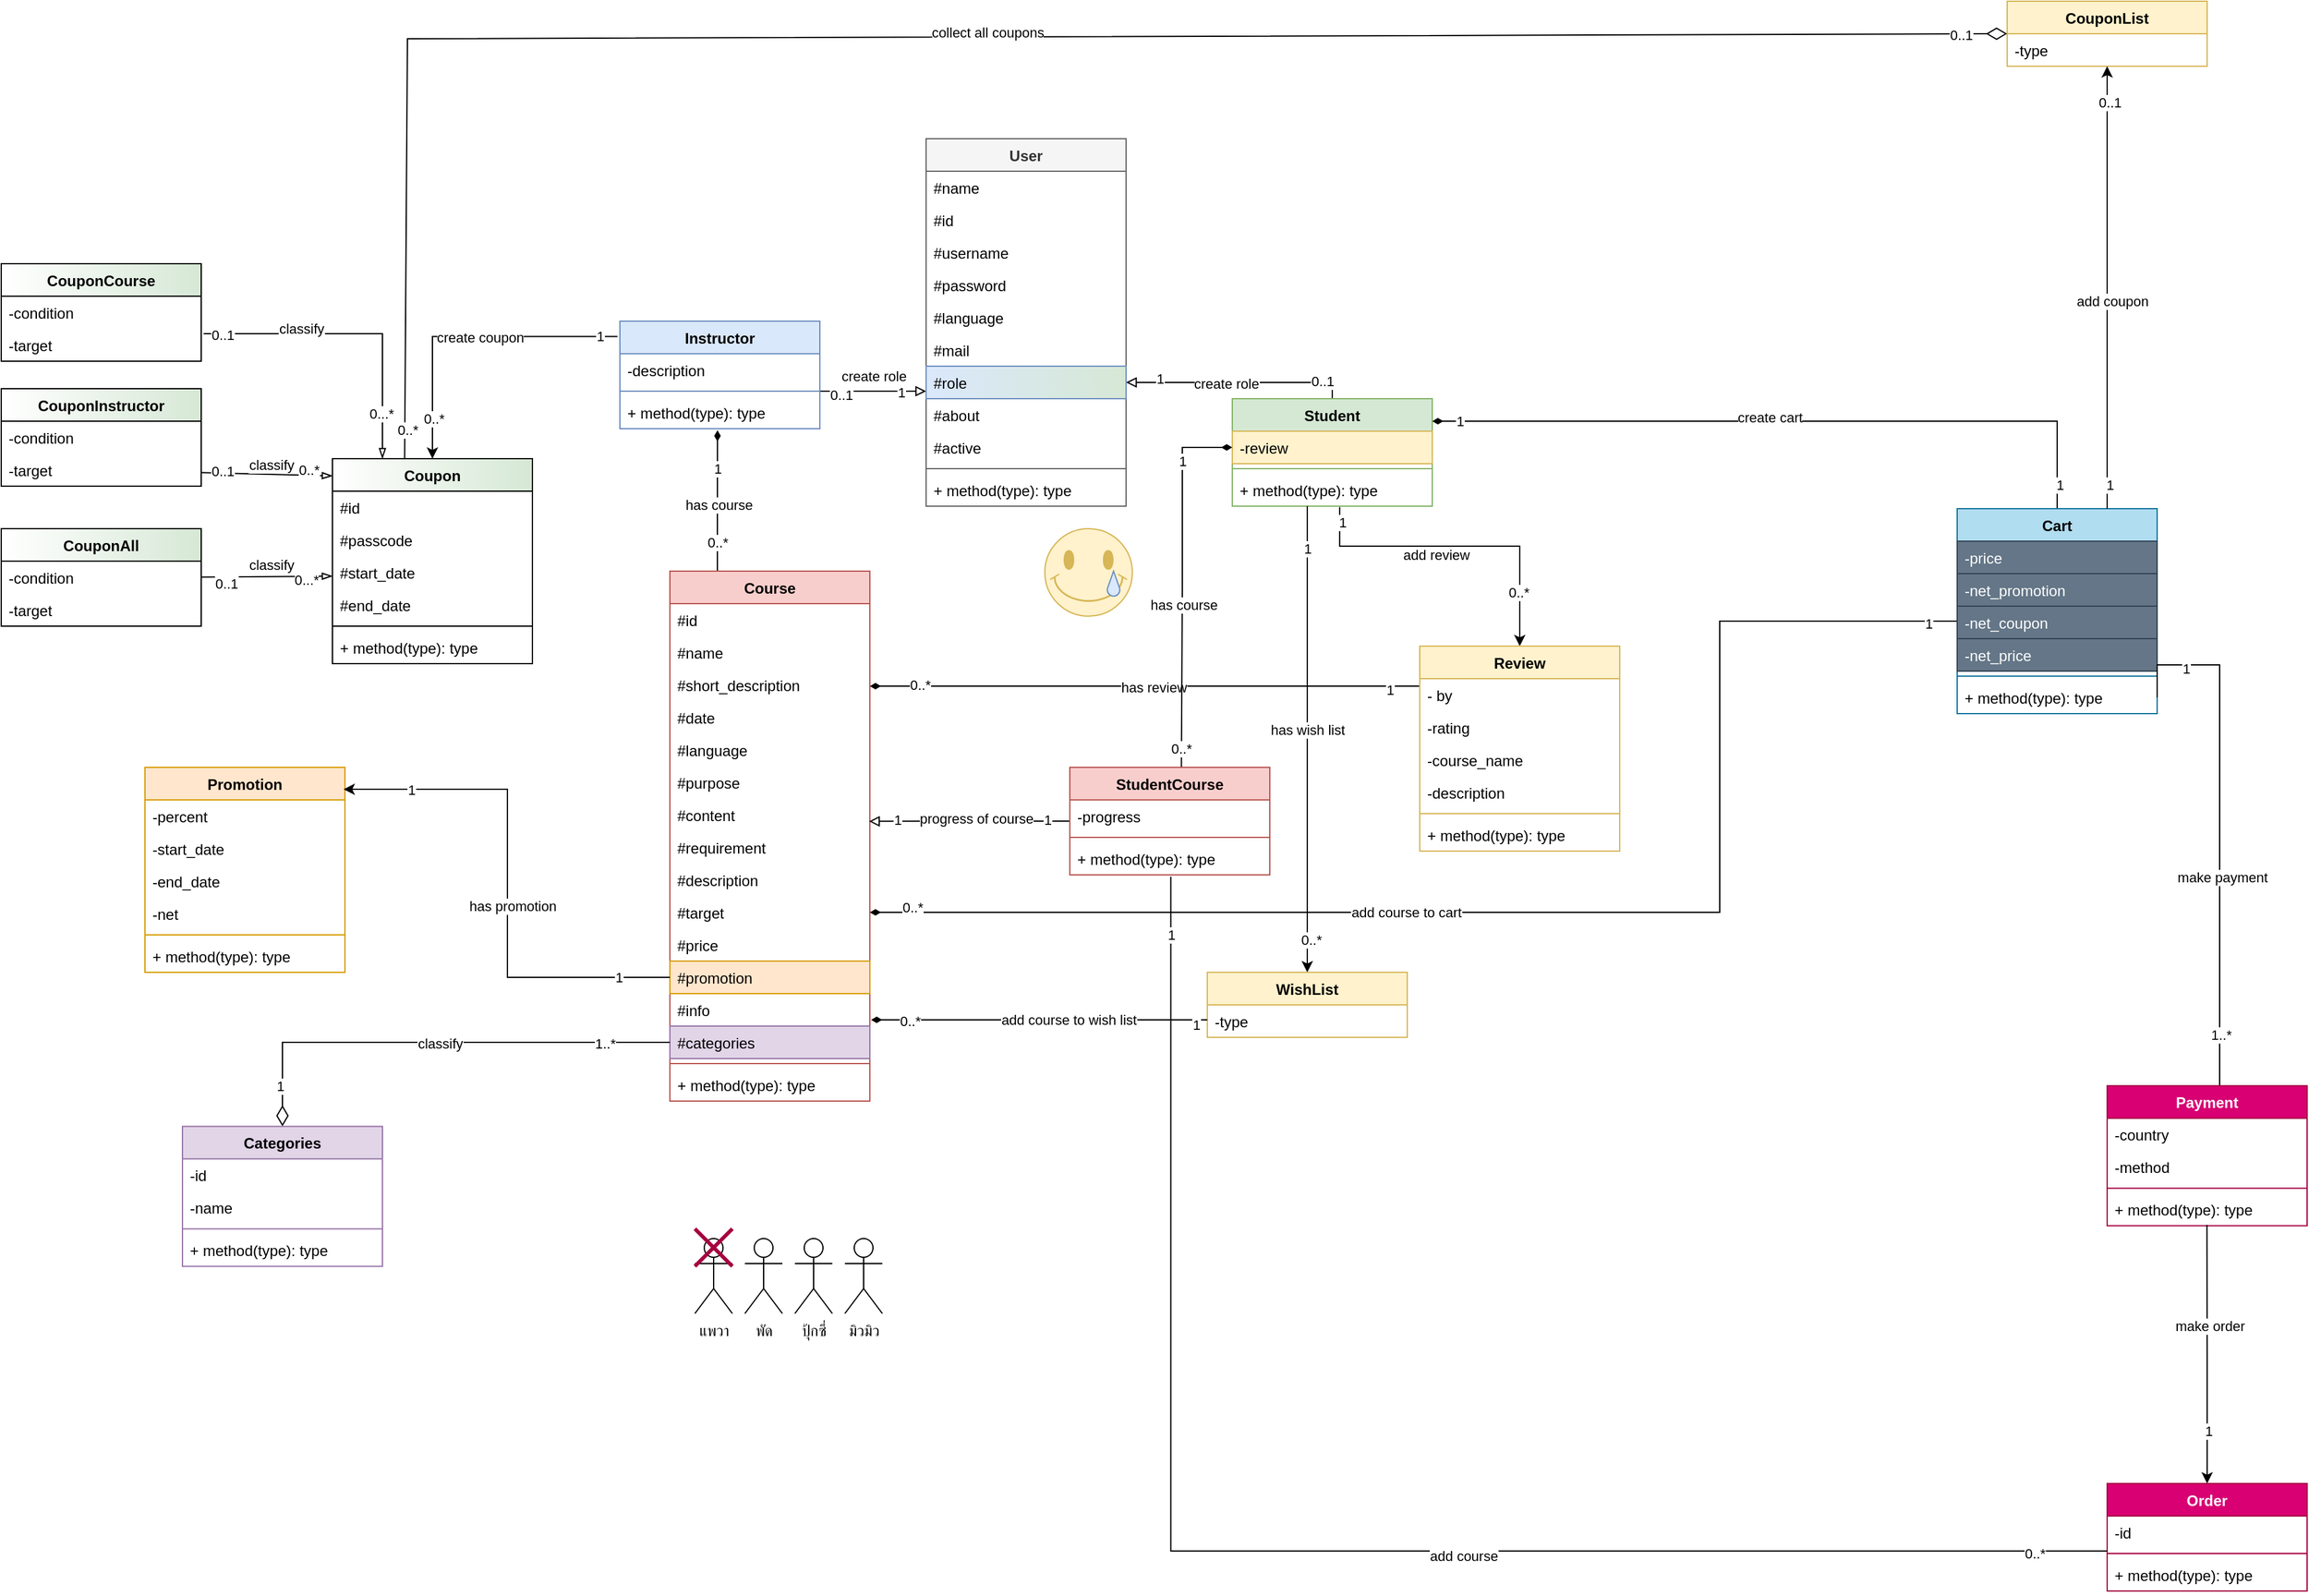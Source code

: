 <mxfile version="20.8.18" type="github">
  <diagram name="Page-1" id="RoZd-cWgufaqt0LcxTIa">
    <mxGraphModel dx="1935" dy="725" grid="1" gridSize="10" guides="1" tooltips="1" connect="1" arrows="1" fold="1" page="1" pageScale="1" pageWidth="850" pageHeight="1100" math="0" shadow="0">
      <root>
        <mxCell id="0" />
        <mxCell id="1" parent="0" />
        <mxCell id="Tzinf3JVh3W3ePzX__Ud-144" style="edgeStyle=orthogonalEdgeStyle;rounded=0;orthogonalLoop=1;jettySize=auto;html=1;endArrow=diamondThin;endFill=1;entryX=0.488;entryY=1.05;entryDx=0;entryDy=0;entryPerimeter=0;" parent="1" source="Tzinf3JVh3W3ePzX__Ud-147" target="Tzinf3JVh3W3ePzX__Ud-170" edge="1">
          <mxGeometry relative="1" as="geometry">
            <mxPoint x="120" y="616" as="targetPoint" />
            <Array as="points">
              <mxPoint x="78" y="656" />
              <mxPoint x="78" y="656" />
            </Array>
          </mxGeometry>
        </mxCell>
        <mxCell id="Tzinf3JVh3W3ePzX__Ud-145" value="1" style="edgeLabel;html=1;align=center;verticalAlign=middle;resizable=0;points=[];" parent="Tzinf3JVh3W3ePzX__Ud-144" vertex="1" connectable="0">
          <mxGeometry x="0.462" relative="1" as="geometry">
            <mxPoint as="offset" />
          </mxGeometry>
        </mxCell>
        <mxCell id="Tzinf3JVh3W3ePzX__Ud-146" value="0..*" style="edgeLabel;html=1;align=center;verticalAlign=middle;resizable=0;points=[];" parent="Tzinf3JVh3W3ePzX__Ud-144" vertex="1" connectable="0">
          <mxGeometry x="-0.58" relative="1" as="geometry">
            <mxPoint as="offset" />
          </mxGeometry>
        </mxCell>
        <mxCell id="aVmqiZFYe0MKf_UQeyJg-16" value="has course" style="edgeLabel;html=1;align=center;verticalAlign=middle;resizable=0;points=[];" vertex="1" connectable="0" parent="Tzinf3JVh3W3ePzX__Ud-144">
          <mxGeometry x="-0.054" y="-1" relative="1" as="geometry">
            <mxPoint as="offset" />
          </mxGeometry>
        </mxCell>
        <mxCell id="Tzinf3JVh3W3ePzX__Ud-147" value="Course" style="swimlane;fontStyle=1;align=center;verticalAlign=top;childLayout=stackLayout;horizontal=1;startSize=26;horizontalStack=0;resizeParent=1;resizeParentMax=0;resizeLast=0;collapsible=1;marginBottom=0;fillColor=#f8cecc;strokeColor=#b85450;" parent="1" vertex="1">
          <mxGeometry x="40" y="686" width="160" height="424" as="geometry" />
        </mxCell>
        <mxCell id="Tzinf3JVh3W3ePzX__Ud-148" value="#id" style="text;strokeColor=none;fillColor=none;align=left;verticalAlign=top;spacingLeft=4;spacingRight=4;overflow=hidden;rotatable=0;points=[[0,0.5],[1,0.5]];portConstraint=eastwest;" parent="Tzinf3JVh3W3ePzX__Ud-147" vertex="1">
          <mxGeometry y="26" width="160" height="26" as="geometry" />
        </mxCell>
        <mxCell id="Tzinf3JVh3W3ePzX__Ud-149" value="#name&#xa;" style="text;strokeColor=none;fillColor=none;align=left;verticalAlign=top;spacingLeft=4;spacingRight=4;overflow=hidden;rotatable=0;points=[[0,0.5],[1,0.5]];portConstraint=eastwest;" parent="Tzinf3JVh3W3ePzX__Ud-147" vertex="1">
          <mxGeometry y="52" width="160" height="26" as="geometry" />
        </mxCell>
        <mxCell id="Tzinf3JVh3W3ePzX__Ud-150" value="#short_description" style="text;strokeColor=none;fillColor=none;align=left;verticalAlign=top;spacingLeft=4;spacingRight=4;overflow=hidden;rotatable=0;points=[[0,0.5],[1,0.5]];portConstraint=eastwest;" parent="Tzinf3JVh3W3ePzX__Ud-147" vertex="1">
          <mxGeometry y="78" width="160" height="26" as="geometry" />
        </mxCell>
        <mxCell id="Tzinf3JVh3W3ePzX__Ud-151" value="#date" style="text;strokeColor=none;fillColor=none;align=left;verticalAlign=top;spacingLeft=4;spacingRight=4;overflow=hidden;rotatable=0;points=[[0,0.5],[1,0.5]];portConstraint=eastwest;" parent="Tzinf3JVh3W3ePzX__Ud-147" vertex="1">
          <mxGeometry y="104" width="160" height="26" as="geometry" />
        </mxCell>
        <mxCell id="Tzinf3JVh3W3ePzX__Ud-152" value="#language" style="text;strokeColor=none;fillColor=none;align=left;verticalAlign=top;spacingLeft=4;spacingRight=4;overflow=hidden;rotatable=0;points=[[0,0.5],[1,0.5]];portConstraint=eastwest;" parent="Tzinf3JVh3W3ePzX__Ud-147" vertex="1">
          <mxGeometry y="130" width="160" height="26" as="geometry" />
        </mxCell>
        <mxCell id="Tzinf3JVh3W3ePzX__Ud-153" value="#purpose" style="text;strokeColor=none;fillColor=none;align=left;verticalAlign=top;spacingLeft=4;spacingRight=4;overflow=hidden;rotatable=0;points=[[0,0.5],[1,0.5]];portConstraint=eastwest;" parent="Tzinf3JVh3W3ePzX__Ud-147" vertex="1">
          <mxGeometry y="156" width="160" height="26" as="geometry" />
        </mxCell>
        <mxCell id="Tzinf3JVh3W3ePzX__Ud-154" value="#content" style="text;strokeColor=none;fillColor=none;align=left;verticalAlign=top;spacingLeft=4;spacingRight=4;overflow=hidden;rotatable=0;points=[[0,0.5],[1,0.5]];portConstraint=eastwest;" parent="Tzinf3JVh3W3ePzX__Ud-147" vertex="1">
          <mxGeometry y="182" width="160" height="26" as="geometry" />
        </mxCell>
        <mxCell id="Tzinf3JVh3W3ePzX__Ud-155" value="#requirement" style="text;strokeColor=none;fillColor=none;align=left;verticalAlign=top;spacingLeft=4;spacingRight=4;overflow=hidden;rotatable=0;points=[[0,0.5],[1,0.5]];portConstraint=eastwest;" parent="Tzinf3JVh3W3ePzX__Ud-147" vertex="1">
          <mxGeometry y="208" width="160" height="26" as="geometry" />
        </mxCell>
        <mxCell id="Tzinf3JVh3W3ePzX__Ud-156" value="#description" style="text;strokeColor=none;fillColor=none;align=left;verticalAlign=top;spacingLeft=4;spacingRight=4;overflow=hidden;rotatable=0;points=[[0,0.5],[1,0.5]];portConstraint=eastwest;" parent="Tzinf3JVh3W3ePzX__Ud-147" vertex="1">
          <mxGeometry y="234" width="160" height="26" as="geometry" />
        </mxCell>
        <mxCell id="Tzinf3JVh3W3ePzX__Ud-157" style="edgeStyle=orthogonalEdgeStyle;rounded=0;orthogonalLoop=1;jettySize=auto;html=1;startArrow=diamondThin;startFill=1;endArrow=none;endFill=0;" parent="Tzinf3JVh3W3ePzX__Ud-147" source="Tzinf3JVh3W3ePzX__Ud-158" edge="1">
          <mxGeometry relative="1" as="geometry">
            <mxPoint x="1030" y="40" as="targetPoint" />
            <Array as="points">
              <mxPoint x="840" y="273" />
              <mxPoint x="840" y="40" />
            </Array>
          </mxGeometry>
        </mxCell>
        <mxCell id="aVmqiZFYe0MKf_UQeyJg-12" value="1" style="edgeLabel;html=1;align=center;verticalAlign=middle;resizable=0;points=[];" vertex="1" connectable="0" parent="Tzinf3JVh3W3ePzX__Ud-157">
          <mxGeometry x="0.958" y="-2" relative="1" as="geometry">
            <mxPoint as="offset" />
          </mxGeometry>
        </mxCell>
        <mxCell id="aVmqiZFYe0MKf_UQeyJg-13" value="0..*" style="edgeLabel;html=1;align=center;verticalAlign=middle;resizable=0;points=[];" vertex="1" connectable="0" parent="Tzinf3JVh3W3ePzX__Ud-157">
          <mxGeometry x="-0.937" y="5" relative="1" as="geometry">
            <mxPoint x="-1" y="1" as="offset" />
          </mxGeometry>
        </mxCell>
        <mxCell id="aVmqiZFYe0MKf_UQeyJg-26" value="add course to cart" style="edgeLabel;html=1;align=center;verticalAlign=middle;resizable=0;points=[];" vertex="1" connectable="0" parent="Tzinf3JVh3W3ePzX__Ud-157">
          <mxGeometry x="-0.225" relative="1" as="geometry">
            <mxPoint x="1" as="offset" />
          </mxGeometry>
        </mxCell>
        <mxCell id="Tzinf3JVh3W3ePzX__Ud-158" value="#target" style="text;strokeColor=none;fillColor=none;align=left;verticalAlign=top;spacingLeft=4;spacingRight=4;overflow=hidden;rotatable=0;points=[[0,0.5],[1,0.5]];portConstraint=eastwest;" parent="Tzinf3JVh3W3ePzX__Ud-147" vertex="1">
          <mxGeometry y="260" width="160" height="26" as="geometry" />
        </mxCell>
        <mxCell id="Tzinf3JVh3W3ePzX__Ud-159" value="#price" style="text;strokeColor=none;fillColor=none;align=left;verticalAlign=top;spacingLeft=4;spacingRight=4;overflow=hidden;rotatable=0;points=[[0,0.5],[1,0.5]];portConstraint=eastwest;" parent="Tzinf3JVh3W3ePzX__Ud-147" vertex="1">
          <mxGeometry y="286" width="160" height="26" as="geometry" />
        </mxCell>
        <mxCell id="Tzinf3JVh3W3ePzX__Ud-160" value="#promotion" style="text;strokeColor=#d79b00;fillColor=#ffe6cc;align=left;verticalAlign=top;spacingLeft=4;spacingRight=4;overflow=hidden;rotatable=0;points=[[0,0.5],[1,0.5]];portConstraint=eastwest;" parent="Tzinf3JVh3W3ePzX__Ud-147" vertex="1">
          <mxGeometry y="312" width="160" height="26" as="geometry" />
        </mxCell>
        <mxCell id="Tzinf3JVh3W3ePzX__Ud-161" value="#info" style="text;strokeColor=none;fillColor=none;align=left;verticalAlign=top;spacingLeft=4;spacingRight=4;overflow=hidden;rotatable=0;points=[[0,0.5],[1,0.5]];portConstraint=eastwest;" parent="Tzinf3JVh3W3ePzX__Ud-147" vertex="1">
          <mxGeometry y="338" width="160" height="26" as="geometry" />
        </mxCell>
        <mxCell id="Tzinf3JVh3W3ePzX__Ud-162" value="#categories" style="text;strokeColor=#9673a6;fillColor=#e1d5e7;align=left;verticalAlign=top;spacingLeft=4;spacingRight=4;overflow=hidden;rotatable=0;points=[[0,0.5],[1,0.5]];portConstraint=eastwest;" parent="Tzinf3JVh3W3ePzX__Ud-147" vertex="1">
          <mxGeometry y="364" width="160" height="26" as="geometry" />
        </mxCell>
        <mxCell id="Tzinf3JVh3W3ePzX__Ud-163" value="" style="line;strokeWidth=1;fillColor=none;align=left;verticalAlign=middle;spacingTop=-1;spacingLeft=3;spacingRight=3;rotatable=0;labelPosition=right;points=[];portConstraint=eastwest;strokeColor=inherit;" parent="Tzinf3JVh3W3ePzX__Ud-147" vertex="1">
          <mxGeometry y="390" width="160" height="8" as="geometry" />
        </mxCell>
        <mxCell id="Tzinf3JVh3W3ePzX__Ud-164" value="+ method(type): type" style="text;strokeColor=none;fillColor=none;align=left;verticalAlign=top;spacingLeft=4;spacingRight=4;overflow=hidden;rotatable=0;points=[[0,0.5],[1,0.5]];portConstraint=eastwest;" parent="Tzinf3JVh3W3ePzX__Ud-147" vertex="1">
          <mxGeometry y="398" width="160" height="26" as="geometry" />
        </mxCell>
        <mxCell id="Tzinf3JVh3W3ePzX__Ud-165" style="edgeStyle=orthogonalEdgeStyle;rounded=0;orthogonalLoop=1;jettySize=auto;html=1;endArrow=block;endFill=0;startArrow=none;startFill=0;" parent="1" source="Tzinf3JVh3W3ePzX__Ud-166" target="Tzinf3JVh3W3ePzX__Ud-183" edge="1">
          <mxGeometry relative="1" as="geometry">
            <Array as="points">
              <mxPoint x="230" y="542" />
              <mxPoint x="230" y="542" />
            </Array>
          </mxGeometry>
        </mxCell>
        <mxCell id="aVmqiZFYe0MKf_UQeyJg-5" value="1" style="edgeLabel;html=1;align=center;verticalAlign=middle;resizable=0;points=[];" vertex="1" connectable="0" parent="Tzinf3JVh3W3ePzX__Ud-165">
          <mxGeometry x="0.547" y="-1" relative="1" as="geometry">
            <mxPoint x="-1" as="offset" />
          </mxGeometry>
        </mxCell>
        <mxCell id="aVmqiZFYe0MKf_UQeyJg-6" value="0..1" style="edgeLabel;html=1;align=center;verticalAlign=middle;resizable=0;points=[];" vertex="1" connectable="0" parent="Tzinf3JVh3W3ePzX__Ud-165">
          <mxGeometry x="-0.571" y="-2" relative="1" as="geometry">
            <mxPoint x="-1" y="1" as="offset" />
          </mxGeometry>
        </mxCell>
        <mxCell id="aVmqiZFYe0MKf_UQeyJg-22" value="create role" style="edgeLabel;html=1;align=center;verticalAlign=middle;resizable=0;points=[];" vertex="1" connectable="0" parent="Tzinf3JVh3W3ePzX__Ud-165">
          <mxGeometry x="0.003" y="4" relative="1" as="geometry">
            <mxPoint y="-8" as="offset" />
          </mxGeometry>
        </mxCell>
        <mxCell id="Tzinf3JVh3W3ePzX__Ud-166" value="Instructor" style="swimlane;fontStyle=1;align=center;verticalAlign=top;childLayout=stackLayout;horizontal=1;startSize=26;horizontalStack=0;resizeParent=1;resizeParentMax=0;resizeLast=0;collapsible=1;marginBottom=0;fillColor=#dae8fc;strokeColor=#6c8ebf;" parent="1" vertex="1">
          <mxGeometry y="486" width="160" height="86" as="geometry" />
        </mxCell>
        <mxCell id="Tzinf3JVh3W3ePzX__Ud-167" value="-description" style="text;strokeColor=none;fillColor=none;align=left;verticalAlign=top;spacingLeft=4;spacingRight=4;overflow=hidden;rotatable=0;points=[[0,0.5],[1,0.5]];portConstraint=eastwest;" parent="Tzinf3JVh3W3ePzX__Ud-166" vertex="1">
          <mxGeometry y="26" width="160" height="26" as="geometry" />
        </mxCell>
        <mxCell id="Tzinf3JVh3W3ePzX__Ud-169" value="" style="line;strokeWidth=1;fillColor=none;align=left;verticalAlign=middle;spacingTop=-1;spacingLeft=3;spacingRight=3;rotatable=0;labelPosition=right;points=[];portConstraint=eastwest;strokeColor=inherit;" parent="Tzinf3JVh3W3ePzX__Ud-166" vertex="1">
          <mxGeometry y="52" width="160" height="8" as="geometry" />
        </mxCell>
        <mxCell id="Tzinf3JVh3W3ePzX__Ud-170" value="+ method(type): type" style="text;strokeColor=none;fillColor=none;align=left;verticalAlign=top;spacingLeft=4;spacingRight=4;overflow=hidden;rotatable=0;points=[[0,0.5],[1,0.5]];portConstraint=eastwest;" parent="Tzinf3JVh3W3ePzX__Ud-166" vertex="1">
          <mxGeometry y="60" width="160" height="26" as="geometry" />
        </mxCell>
        <mxCell id="Tzinf3JVh3W3ePzX__Ud-171" style="edgeStyle=orthogonalEdgeStyle;rounded=0;orthogonalLoop=1;jettySize=auto;html=1;endArrow=block;endFill=0;startArrow=none;startFill=0;entryX=1;entryY=0.5;entryDx=0;entryDy=0;" parent="1" source="Tzinf3JVh3W3ePzX__Ud-172" target="Tzinf3JVh3W3ePzX__Ud-183" edge="1">
          <mxGeometry relative="1" as="geometry">
            <Array as="points">
              <mxPoint x="570" y="535" />
            </Array>
          </mxGeometry>
        </mxCell>
        <mxCell id="aVmqiZFYe0MKf_UQeyJg-3" value="1" style="edgeLabel;html=1;align=center;verticalAlign=middle;resizable=0;points=[];" vertex="1" connectable="0" parent="Tzinf3JVh3W3ePzX__Ud-171">
          <mxGeometry x="0.697" y="-3" relative="1" as="geometry">
            <mxPoint as="offset" />
          </mxGeometry>
        </mxCell>
        <mxCell id="aVmqiZFYe0MKf_UQeyJg-4" value="0..1" style="edgeLabel;html=1;align=center;verticalAlign=middle;resizable=0;points=[];" vertex="1" connectable="0" parent="Tzinf3JVh3W3ePzX__Ud-171">
          <mxGeometry x="-0.764" relative="1" as="geometry">
            <mxPoint y="-1" as="offset" />
          </mxGeometry>
        </mxCell>
        <mxCell id="aVmqiZFYe0MKf_UQeyJg-21" value="create role" style="edgeLabel;html=1;align=center;verticalAlign=middle;resizable=0;points=[];" vertex="1" connectable="0" parent="Tzinf3JVh3W3ePzX__Ud-171">
          <mxGeometry x="0.1" y="1" relative="1" as="geometry">
            <mxPoint as="offset" />
          </mxGeometry>
        </mxCell>
        <mxCell id="Tzinf3JVh3W3ePzX__Ud-172" value="Student" style="swimlane;fontStyle=1;align=center;verticalAlign=top;childLayout=stackLayout;horizontal=1;startSize=26;horizontalStack=0;resizeParent=1;resizeParentMax=0;resizeLast=0;collapsible=1;marginBottom=0;fillColor=#d5e8d4;strokeColor=#82b366;" parent="1" vertex="1">
          <mxGeometry x="490" y="548" width="160" height="86" as="geometry" />
        </mxCell>
        <mxCell id="Tzinf3JVh3W3ePzX__Ud-173" value="-review" style="text;strokeColor=#d6b656;fillColor=#fff2cc;align=left;verticalAlign=top;spacingLeft=4;spacingRight=4;overflow=hidden;rotatable=0;points=[[0,0.5],[1,0.5]];portConstraint=eastwest;" parent="Tzinf3JVh3W3ePzX__Ud-172" vertex="1">
          <mxGeometry y="26" width="160" height="26" as="geometry" />
        </mxCell>
        <mxCell id="Tzinf3JVh3W3ePzX__Ud-174" value="" style="line;strokeWidth=1;fillColor=none;align=left;verticalAlign=middle;spacingTop=-1;spacingLeft=3;spacingRight=3;rotatable=0;labelPosition=right;points=[];portConstraint=eastwest;strokeColor=inherit;" parent="Tzinf3JVh3W3ePzX__Ud-172" vertex="1">
          <mxGeometry y="52" width="160" height="8" as="geometry" />
        </mxCell>
        <mxCell id="Tzinf3JVh3W3ePzX__Ud-175" value="+ method(type): type" style="text;strokeColor=none;fillColor=none;align=left;verticalAlign=top;spacingLeft=4;spacingRight=4;overflow=hidden;rotatable=0;points=[[0,0.5],[1,0.5]];portConstraint=eastwest;" parent="Tzinf3JVh3W3ePzX__Ud-172" vertex="1">
          <mxGeometry y="60" width="160" height="26" as="geometry" />
        </mxCell>
        <mxCell id="Tzinf3JVh3W3ePzX__Ud-176" value="User" style="swimlane;fontStyle=1;align=center;verticalAlign=top;childLayout=stackLayout;horizontal=1;startSize=26;horizontalStack=0;resizeParent=1;resizeParentMax=0;resizeLast=0;collapsible=1;marginBottom=0;fillColor=#f5f5f5;fontColor=#333333;strokeColor=#666666;" parent="1" vertex="1">
          <mxGeometry x="245" y="340" width="160" height="294" as="geometry">
            <mxRectangle x="640" y="80" width="90" height="30" as="alternateBounds" />
          </mxGeometry>
        </mxCell>
        <mxCell id="Tzinf3JVh3W3ePzX__Ud-177" value="#name" style="text;strokeColor=none;fillColor=none;align=left;verticalAlign=top;spacingLeft=4;spacingRight=4;overflow=hidden;rotatable=0;points=[[0,0.5],[1,0.5]];portConstraint=eastwest;" parent="Tzinf3JVh3W3ePzX__Ud-176" vertex="1">
          <mxGeometry y="26" width="160" height="26" as="geometry" />
        </mxCell>
        <mxCell id="Tzinf3JVh3W3ePzX__Ud-178" value="#id" style="text;strokeColor=none;fillColor=none;align=left;verticalAlign=top;spacingLeft=4;spacingRight=4;overflow=hidden;rotatable=0;points=[[0,0.5],[1,0.5]];portConstraint=eastwest;" parent="Tzinf3JVh3W3ePzX__Ud-176" vertex="1">
          <mxGeometry y="52" width="160" height="26" as="geometry" />
        </mxCell>
        <mxCell id="Tzinf3JVh3W3ePzX__Ud-179" value="#username" style="text;strokeColor=none;fillColor=none;align=left;verticalAlign=top;spacingLeft=4;spacingRight=4;overflow=hidden;rotatable=0;points=[[0,0.5],[1,0.5]];portConstraint=eastwest;" parent="Tzinf3JVh3W3ePzX__Ud-176" vertex="1">
          <mxGeometry y="78" width="160" height="26" as="geometry" />
        </mxCell>
        <mxCell id="Tzinf3JVh3W3ePzX__Ud-180" value="#password" style="text;strokeColor=none;fillColor=none;align=left;verticalAlign=top;spacingLeft=4;spacingRight=4;overflow=hidden;rotatable=0;points=[[0,0.5],[1,0.5]];portConstraint=eastwest;" parent="Tzinf3JVh3W3ePzX__Ud-176" vertex="1">
          <mxGeometry y="104" width="160" height="26" as="geometry" />
        </mxCell>
        <mxCell id="Tzinf3JVh3W3ePzX__Ud-181" value="#language" style="text;strokeColor=none;fillColor=none;align=left;verticalAlign=top;spacingLeft=4;spacingRight=4;overflow=hidden;rotatable=0;points=[[0,0.5],[1,0.5]];portConstraint=eastwest;" parent="Tzinf3JVh3W3ePzX__Ud-176" vertex="1">
          <mxGeometry y="130" width="160" height="26" as="geometry" />
        </mxCell>
        <mxCell id="Tzinf3JVh3W3ePzX__Ud-182" value="#mail" style="text;strokeColor=none;fillColor=none;align=left;verticalAlign=top;spacingLeft=4;spacingRight=4;overflow=hidden;rotatable=0;points=[[0,0.5],[1,0.5]];portConstraint=eastwest;" parent="Tzinf3JVh3W3ePzX__Ud-176" vertex="1">
          <mxGeometry y="156" width="160" height="26" as="geometry" />
        </mxCell>
        <mxCell id="Tzinf3JVh3W3ePzX__Ud-183" value="#role" style="text;strokeColor=#6c8ebf;fillColor=#dae8fc;align=left;verticalAlign=top;spacingLeft=4;spacingRight=4;overflow=hidden;rotatable=0;points=[[0,0.5],[1,0.5]];portConstraint=eastwest;gradientColor=#d6e8d5;gradientDirection=east;" parent="Tzinf3JVh3W3ePzX__Ud-176" vertex="1">
          <mxGeometry y="182" width="160" height="26" as="geometry" />
        </mxCell>
        <mxCell id="Tzinf3JVh3W3ePzX__Ud-184" value="#about" style="text;strokeColor=none;fillColor=none;align=left;verticalAlign=top;spacingLeft=4;spacingRight=4;overflow=hidden;rotatable=0;points=[[0,0.5],[1,0.5]];portConstraint=eastwest;" parent="Tzinf3JVh3W3ePzX__Ud-176" vertex="1">
          <mxGeometry y="208" width="160" height="26" as="geometry" />
        </mxCell>
        <mxCell id="Tzinf3JVh3W3ePzX__Ud-185" value="#active" style="text;strokeColor=none;fillColor=none;align=left;verticalAlign=top;spacingLeft=4;spacingRight=4;overflow=hidden;rotatable=0;points=[[0,0.5],[1,0.5]];portConstraint=eastwest;" parent="Tzinf3JVh3W3ePzX__Ud-176" vertex="1">
          <mxGeometry y="234" width="160" height="26" as="geometry" />
        </mxCell>
        <mxCell id="Tzinf3JVh3W3ePzX__Ud-186" value="" style="line;strokeWidth=1;fillColor=none;align=left;verticalAlign=middle;spacingTop=-1;spacingLeft=3;spacingRight=3;rotatable=0;labelPosition=right;points=[];portConstraint=eastwest;strokeColor=inherit;" parent="Tzinf3JVh3W3ePzX__Ud-176" vertex="1">
          <mxGeometry y="260" width="160" height="8" as="geometry" />
        </mxCell>
        <mxCell id="Tzinf3JVh3W3ePzX__Ud-187" value="+ method(type): type" style="text;strokeColor=none;fillColor=none;align=left;verticalAlign=top;spacingLeft=4;spacingRight=4;overflow=hidden;rotatable=0;points=[[0,0.5],[1,0.5]];portConstraint=eastwest;" parent="Tzinf3JVh3W3ePzX__Ud-176" vertex="1">
          <mxGeometry y="268" width="160" height="26" as="geometry" />
        </mxCell>
        <mxCell id="Tzinf3JVh3W3ePzX__Ud-188" style="edgeStyle=orthogonalEdgeStyle;rounded=0;orthogonalLoop=1;jettySize=auto;html=1;entryX=0.537;entryY=1.027;entryDx=0;entryDy=0;startArrow=classic;startFill=1;endArrow=none;endFill=0;entryPerimeter=0;" parent="1" source="Tzinf3JVh3W3ePzX__Ud-193" target="Tzinf3JVh3W3ePzX__Ud-175" edge="1">
          <mxGeometry relative="1" as="geometry">
            <Array as="points">
              <mxPoint x="720" y="666" />
              <mxPoint x="576" y="666" />
            </Array>
          </mxGeometry>
        </mxCell>
        <mxCell id="Tzinf3JVh3W3ePzX__Ud-189" value="add review" style="edgeLabel;html=1;align=center;verticalAlign=middle;resizable=0;points=[];" parent="Tzinf3JVh3W3ePzX__Ud-188" vertex="1" connectable="0">
          <mxGeometry x="0.156" relative="1" as="geometry">
            <mxPoint y="7" as="offset" />
          </mxGeometry>
        </mxCell>
        <mxCell id="Tzinf3JVh3W3ePzX__Ud-190" value="0..*" style="edgeLabel;html=1;align=center;verticalAlign=middle;resizable=0;points=[];" parent="Tzinf3JVh3W3ePzX__Ud-188" vertex="1" connectable="0">
          <mxGeometry x="-0.664" y="1" relative="1" as="geometry">
            <mxPoint as="offset" />
          </mxGeometry>
        </mxCell>
        <mxCell id="aVmqiZFYe0MKf_UQeyJg-2" value="1" style="edgeLabel;html=1;align=center;verticalAlign=middle;resizable=0;points=[];" vertex="1" connectable="0" parent="Tzinf3JVh3W3ePzX__Ud-188">
          <mxGeometry x="0.913" y="-2" relative="1" as="geometry">
            <mxPoint y="1" as="offset" />
          </mxGeometry>
        </mxCell>
        <mxCell id="Tzinf3JVh3W3ePzX__Ud-191" style="edgeStyle=orthogonalEdgeStyle;rounded=0;orthogonalLoop=1;jettySize=auto;html=1;startArrow=none;startFill=0;endArrow=diamondThin;endFill=1;" parent="1" source="Tzinf3JVh3W3ePzX__Ud-193" target="Tzinf3JVh3W3ePzX__Ud-147" edge="1">
          <mxGeometry relative="1" as="geometry">
            <Array as="points">
              <mxPoint x="280" y="778" />
              <mxPoint x="280" y="778" />
            </Array>
          </mxGeometry>
        </mxCell>
        <mxCell id="Tzinf3JVh3W3ePzX__Ud-192" value="0..*" style="edgeLabel;html=1;align=center;verticalAlign=middle;resizable=0;points=[];" parent="Tzinf3JVh3W3ePzX__Ud-191" vertex="1" connectable="0">
          <mxGeometry x="-0.771" y="2" relative="1" as="geometry">
            <mxPoint x="-350" y="-3" as="offset" />
          </mxGeometry>
        </mxCell>
        <mxCell id="aVmqiZFYe0MKf_UQeyJg-15" value="has review" style="edgeLabel;html=1;align=center;verticalAlign=middle;resizable=0;points=[];" vertex="1" connectable="0" parent="Tzinf3JVh3W3ePzX__Ud-191">
          <mxGeometry x="-0.031" y="1" relative="1" as="geometry">
            <mxPoint as="offset" />
          </mxGeometry>
        </mxCell>
        <mxCell id="aVmqiZFYe0MKf_UQeyJg-19" value="1" style="edgeLabel;html=1;align=center;verticalAlign=middle;resizable=0;points=[];" vertex="1" connectable="0" parent="Tzinf3JVh3W3ePzX__Ud-191">
          <mxGeometry x="-0.892" y="3" relative="1" as="geometry">
            <mxPoint as="offset" />
          </mxGeometry>
        </mxCell>
        <mxCell id="Tzinf3JVh3W3ePzX__Ud-193" value="Review" style="swimlane;fontStyle=1;align=center;verticalAlign=top;childLayout=stackLayout;horizontal=1;startSize=26;horizontalStack=0;resizeParent=1;resizeParentMax=0;resizeLast=0;collapsible=1;marginBottom=0;fillColor=#fff2cc;strokeColor=#d6b656;" parent="1" vertex="1">
          <mxGeometry x="640" y="746" width="160" height="164" as="geometry" />
        </mxCell>
        <mxCell id="Tzinf3JVh3W3ePzX__Ud-194" value="- by" style="text;strokeColor=none;fillColor=none;align=left;verticalAlign=top;spacingLeft=4;spacingRight=4;overflow=hidden;rotatable=0;points=[[0,0.5],[1,0.5]];portConstraint=eastwest;" parent="Tzinf3JVh3W3ePzX__Ud-193" vertex="1">
          <mxGeometry y="26" width="160" height="26" as="geometry" />
        </mxCell>
        <mxCell id="Tzinf3JVh3W3ePzX__Ud-195" value="-rating" style="text;strokeColor=none;fillColor=none;align=left;verticalAlign=top;spacingLeft=4;spacingRight=4;overflow=hidden;rotatable=0;points=[[0,0.5],[1,0.5]];portConstraint=eastwest;" parent="Tzinf3JVh3W3ePzX__Ud-193" vertex="1">
          <mxGeometry y="52" width="160" height="26" as="geometry" />
        </mxCell>
        <mxCell id="Tzinf3JVh3W3ePzX__Ud-196" value="-course_name" style="text;strokeColor=none;fillColor=none;align=left;verticalAlign=top;spacingLeft=4;spacingRight=4;overflow=hidden;rotatable=0;points=[[0,0.5],[1,0.5]];portConstraint=eastwest;" parent="Tzinf3JVh3W3ePzX__Ud-193" vertex="1">
          <mxGeometry y="78" width="160" height="26" as="geometry" />
        </mxCell>
        <mxCell id="Tzinf3JVh3W3ePzX__Ud-197" value="-description" style="text;strokeColor=none;fillColor=none;align=left;verticalAlign=top;spacingLeft=4;spacingRight=4;overflow=hidden;rotatable=0;points=[[0,0.5],[1,0.5]];portConstraint=eastwest;" parent="Tzinf3JVh3W3ePzX__Ud-193" vertex="1">
          <mxGeometry y="104" width="160" height="26" as="geometry" />
        </mxCell>
        <mxCell id="Tzinf3JVh3W3ePzX__Ud-198" value="" style="line;strokeWidth=1;fillColor=none;align=left;verticalAlign=middle;spacingTop=-1;spacingLeft=3;spacingRight=3;rotatable=0;labelPosition=right;points=[];portConstraint=eastwest;strokeColor=inherit;" parent="Tzinf3JVh3W3ePzX__Ud-193" vertex="1">
          <mxGeometry y="130" width="160" height="8" as="geometry" />
        </mxCell>
        <mxCell id="Tzinf3JVh3W3ePzX__Ud-199" value="+ method(type): type" style="text;strokeColor=none;fillColor=none;align=left;verticalAlign=top;spacingLeft=4;spacingRight=4;overflow=hidden;rotatable=0;points=[[0,0.5],[1,0.5]];portConstraint=eastwest;" parent="Tzinf3JVh3W3ePzX__Ud-193" vertex="1">
          <mxGeometry y="138" width="160" height="26" as="geometry" />
        </mxCell>
        <mxCell id="Tzinf3JVh3W3ePzX__Ud-200" style="edgeStyle=orthogonalEdgeStyle;rounded=0;orthogonalLoop=1;jettySize=auto;html=1;entryX=0;entryY=0.5;entryDx=0;entryDy=0;startArrow=diamondThin;startFill=0;endArrow=none;endFill=0;exitX=0.5;exitY=0;exitDx=0;exitDy=0;endSize=0;startSize=14;" parent="1" source="Tzinf3JVh3W3ePzX__Ud-202" target="Tzinf3JVh3W3ePzX__Ud-162" edge="1">
          <mxGeometry relative="1" as="geometry">
            <Array as="points">
              <mxPoint x="-270" y="1063" />
            </Array>
          </mxGeometry>
        </mxCell>
        <mxCell id="Tzinf3JVh3W3ePzX__Ud-201" value="1..*" style="edgeLabel;html=1;align=center;verticalAlign=middle;resizable=0;points=[];" parent="Tzinf3JVh3W3ePzX__Ud-200" vertex="1" connectable="0">
          <mxGeometry x="0.721" y="-1" relative="1" as="geometry">
            <mxPoint as="offset" />
          </mxGeometry>
        </mxCell>
        <mxCell id="aVmqiZFYe0MKf_UQeyJg-14" value="1" style="edgeLabel;html=1;align=center;verticalAlign=middle;resizable=0;points=[];" vertex="1" connectable="0" parent="Tzinf3JVh3W3ePzX__Ud-200">
          <mxGeometry x="-0.824" y="2" relative="1" as="geometry">
            <mxPoint y="1" as="offset" />
          </mxGeometry>
        </mxCell>
        <mxCell id="aVmqiZFYe0MKf_UQeyJg-31" value="classify" style="edgeLabel;html=1;align=center;verticalAlign=middle;resizable=0;points=[];" vertex="1" connectable="0" parent="Tzinf3JVh3W3ePzX__Ud-200">
          <mxGeometry x="0.021" y="-1" relative="1" as="geometry">
            <mxPoint as="offset" />
          </mxGeometry>
        </mxCell>
        <mxCell id="Tzinf3JVh3W3ePzX__Ud-202" value="Categories" style="swimlane;fontStyle=1;align=center;verticalAlign=top;childLayout=stackLayout;horizontal=1;startSize=26;horizontalStack=0;resizeParent=1;resizeParentMax=0;resizeLast=0;collapsible=1;marginBottom=0;fillColor=#e1d5e7;strokeColor=#9673a6;" parent="1" vertex="1">
          <mxGeometry x="-350" y="1130.21" width="160" height="112" as="geometry" />
        </mxCell>
        <mxCell id="Tzinf3JVh3W3ePzX__Ud-203" value="-id" style="text;strokeColor=none;fillColor=none;align=left;verticalAlign=top;spacingLeft=4;spacingRight=4;overflow=hidden;rotatable=0;points=[[0,0.5],[1,0.5]];portConstraint=eastwest;" parent="Tzinf3JVh3W3ePzX__Ud-202" vertex="1">
          <mxGeometry y="26" width="160" height="26" as="geometry" />
        </mxCell>
        <mxCell id="Tzinf3JVh3W3ePzX__Ud-204" value="-name" style="text;strokeColor=none;fillColor=none;align=left;verticalAlign=top;spacingLeft=4;spacingRight=4;overflow=hidden;rotatable=0;points=[[0,0.5],[1,0.5]];portConstraint=eastwest;" parent="Tzinf3JVh3W3ePzX__Ud-202" vertex="1">
          <mxGeometry y="52" width="160" height="26" as="geometry" />
        </mxCell>
        <mxCell id="Tzinf3JVh3W3ePzX__Ud-205" value="" style="line;strokeWidth=1;fillColor=none;align=left;verticalAlign=middle;spacingTop=-1;spacingLeft=3;spacingRight=3;rotatable=0;labelPosition=right;points=[];portConstraint=eastwest;strokeColor=inherit;" parent="Tzinf3JVh3W3ePzX__Ud-202" vertex="1">
          <mxGeometry y="78" width="160" height="8" as="geometry" />
        </mxCell>
        <mxCell id="Tzinf3JVh3W3ePzX__Ud-206" value="+ method(type): type" style="text;strokeColor=none;fillColor=none;align=left;verticalAlign=top;spacingLeft=4;spacingRight=4;overflow=hidden;rotatable=0;points=[[0,0.5],[1,0.5]];portConstraint=eastwest;" parent="Tzinf3JVh3W3ePzX__Ud-202" vertex="1">
          <mxGeometry y="86" width="160" height="26" as="geometry" />
        </mxCell>
        <mxCell id="Tzinf3JVh3W3ePzX__Ud-207" style="edgeStyle=orthogonalEdgeStyle;rounded=0;orthogonalLoop=1;jettySize=auto;html=1;startArrow=none;startFill=0;endArrow=diamondThin;endFill=1;" parent="1" source="Tzinf3JVh3W3ePzX__Ud-212" edge="1">
          <mxGeometry relative="1" as="geometry">
            <Array as="points">
              <mxPoint x="1150" y="566" />
            </Array>
            <mxPoint x="650" y="566" as="targetPoint" />
          </mxGeometry>
        </mxCell>
        <mxCell id="Tzinf3JVh3W3ePzX__Ud-208" value="1" style="edgeLabel;html=1;align=center;verticalAlign=middle;resizable=0;points=[];" parent="Tzinf3JVh3W3ePzX__Ud-207" vertex="1" connectable="0">
          <mxGeometry x="-0.931" y="-2" relative="1" as="geometry">
            <mxPoint as="offset" />
          </mxGeometry>
        </mxCell>
        <mxCell id="Tzinf3JVh3W3ePzX__Ud-209" value="1" style="edgeLabel;html=1;align=center;verticalAlign=middle;resizable=0;points=[];" parent="Tzinf3JVh3W3ePzX__Ud-207" vertex="1" connectable="0">
          <mxGeometry x="0.923" relative="1" as="geometry">
            <mxPoint as="offset" />
          </mxGeometry>
        </mxCell>
        <mxCell id="Tzinf3JVh3W3ePzX__Ud-210" value="create cart" style="edgeLabel;html=1;align=center;verticalAlign=middle;resizable=0;points=[];" parent="Tzinf3JVh3W3ePzX__Ud-207" vertex="1" connectable="0">
          <mxGeometry x="0.054" y="-3" relative="1" as="geometry">
            <mxPoint as="offset" />
          </mxGeometry>
        </mxCell>
        <mxCell id="Tzinf3JVh3W3ePzX__Ud-212" value="Cart" style="swimlane;fontStyle=1;align=center;verticalAlign=top;childLayout=stackLayout;horizontal=1;startSize=26;horizontalStack=0;resizeParent=1;resizeParentMax=0;resizeLast=0;collapsible=1;marginBottom=0;fillColor=#b1ddf0;strokeColor=#10739e;" parent="1" vertex="1">
          <mxGeometry x="1070" y="636" width="160" height="164" as="geometry" />
        </mxCell>
        <mxCell id="Tzinf3JVh3W3ePzX__Ud-213" value="-price&#xa;" style="text;strokeColor=#314354;fillColor=#647687;align=left;verticalAlign=top;spacingLeft=4;spacingRight=4;overflow=hidden;rotatable=0;points=[[0,0.5],[1,0.5]];portConstraint=eastwest;fontColor=#ffffff;" parent="Tzinf3JVh3W3ePzX__Ud-212" vertex="1">
          <mxGeometry y="26" width="160" height="26" as="geometry" />
        </mxCell>
        <mxCell id="Tzinf3JVh3W3ePzX__Ud-214" value="-net_promotion" style="text;strokeColor=#314354;fillColor=#647687;align=left;verticalAlign=top;spacingLeft=4;spacingRight=4;overflow=hidden;rotatable=0;points=[[0,0.5],[1,0.5]];portConstraint=eastwest;fontColor=#ffffff;" parent="Tzinf3JVh3W3ePzX__Ud-212" vertex="1">
          <mxGeometry y="52" width="160" height="26" as="geometry" />
        </mxCell>
        <mxCell id="Tzinf3JVh3W3ePzX__Ud-287" value="-net_coupon" style="text;strokeColor=#314354;fillColor=#647687;align=left;verticalAlign=top;spacingLeft=4;spacingRight=4;overflow=hidden;rotatable=0;points=[[0,0.5],[1,0.5]];portConstraint=eastwest;fontColor=#ffffff;" parent="Tzinf3JVh3W3ePzX__Ud-212" vertex="1">
          <mxGeometry y="78" width="160" height="26" as="geometry" />
        </mxCell>
        <mxCell id="Tzinf3JVh3W3ePzX__Ud-215" value="-net_price&#xa;" style="text;strokeColor=#314354;fillColor=#647687;align=left;verticalAlign=top;spacingLeft=4;spacingRight=4;overflow=hidden;rotatable=0;points=[[0,0.5],[1,0.5]];portConstraint=eastwest;fontColor=#ffffff;" parent="Tzinf3JVh3W3ePzX__Ud-212" vertex="1">
          <mxGeometry y="104" width="160" height="26" as="geometry" />
        </mxCell>
        <mxCell id="Tzinf3JVh3W3ePzX__Ud-216" value="" style="line;strokeWidth=1;fillColor=none;align=left;verticalAlign=middle;spacingTop=-1;spacingLeft=3;spacingRight=3;rotatable=0;labelPosition=right;points=[];portConstraint=eastwest;strokeColor=inherit;" parent="Tzinf3JVh3W3ePzX__Ud-212" vertex="1">
          <mxGeometry y="130" width="160" height="8" as="geometry" />
        </mxCell>
        <mxCell id="Tzinf3JVh3W3ePzX__Ud-217" value="+ method(type): type" style="text;strokeColor=none;fillColor=none;align=left;verticalAlign=top;spacingLeft=4;spacingRight=4;overflow=hidden;rotatable=0;points=[[0,0.5],[1,0.5]];portConstraint=eastwest;" parent="Tzinf3JVh3W3ePzX__Ud-212" vertex="1">
          <mxGeometry y="138" width="160" height="26" as="geometry" />
        </mxCell>
        <mxCell id="Tzinf3JVh3W3ePzX__Ud-218" style="edgeStyle=orthogonalEdgeStyle;rounded=0;orthogonalLoop=1;jettySize=auto;html=1;startArrow=none;startFill=0;endArrow=none;endFill=0;entryX=1;entryY=0.5;entryDx=0;entryDy=0;" parent="1" source="Tzinf3JVh3W3ePzX__Ud-220" target="Tzinf3JVh3W3ePzX__Ud-217" edge="1">
          <mxGeometry relative="1" as="geometry">
            <mxPoint x="1171" y="867.71" as="targetPoint" />
            <Array as="points">
              <mxPoint x="1280" y="761" />
              <mxPoint x="1230" y="761" />
            </Array>
          </mxGeometry>
        </mxCell>
        <mxCell id="Tzinf3JVh3W3ePzX__Ud-294" value="1..*" style="edgeLabel;html=1;align=center;verticalAlign=middle;resizable=0;points=[];" parent="Tzinf3JVh3W3ePzX__Ud-218" vertex="1" connectable="0">
          <mxGeometry x="-0.802" y="-1" relative="1" as="geometry">
            <mxPoint as="offset" />
          </mxGeometry>
        </mxCell>
        <mxCell id="aVmqiZFYe0MKf_UQeyJg-24" value="1" style="edgeLabel;html=1;align=center;verticalAlign=middle;resizable=0;points=[];" vertex="1" connectable="0" parent="Tzinf3JVh3W3ePzX__Ud-218">
          <mxGeometry x="0.767" y="3" relative="1" as="geometry">
            <mxPoint x="1" as="offset" />
          </mxGeometry>
        </mxCell>
        <mxCell id="aVmqiZFYe0MKf_UQeyJg-25" value="make payment" style="edgeLabel;html=1;align=center;verticalAlign=middle;resizable=0;points=[];" vertex="1" connectable="0" parent="Tzinf3JVh3W3ePzX__Ud-218">
          <mxGeometry x="-0.19" y="-2" relative="1" as="geometry">
            <mxPoint as="offset" />
          </mxGeometry>
        </mxCell>
        <mxCell id="Tzinf3JVh3W3ePzX__Ud-220" value="Payment" style="swimlane;fontStyle=1;align=center;verticalAlign=top;childLayout=stackLayout;horizontal=1;startSize=26;horizontalStack=0;resizeParent=1;resizeParentMax=0;resizeLast=0;collapsible=1;marginBottom=0;fillColor=#d80073;fontColor=#ffffff;strokeColor=#A50040;" parent="1" vertex="1">
          <mxGeometry x="1190" y="1097.71" width="160" height="112" as="geometry" />
        </mxCell>
        <mxCell id="Tzinf3JVh3W3ePzX__Ud-221" value="-country" style="text;strokeColor=none;fillColor=none;align=left;verticalAlign=top;spacingLeft=4;spacingRight=4;overflow=hidden;rotatable=0;points=[[0,0.5],[1,0.5]];portConstraint=eastwest;" parent="Tzinf3JVh3W3ePzX__Ud-220" vertex="1">
          <mxGeometry y="26" width="160" height="26" as="geometry" />
        </mxCell>
        <mxCell id="Tzinf3JVh3W3ePzX__Ud-222" value="-method" style="text;strokeColor=none;fillColor=none;align=left;verticalAlign=top;spacingLeft=4;spacingRight=4;overflow=hidden;rotatable=0;points=[[0,0.5],[1,0.5]];portConstraint=eastwest;" parent="Tzinf3JVh3W3ePzX__Ud-220" vertex="1">
          <mxGeometry y="52" width="160" height="26" as="geometry" />
        </mxCell>
        <mxCell id="Tzinf3JVh3W3ePzX__Ud-225" value="" style="line;strokeWidth=1;fillColor=none;align=left;verticalAlign=middle;spacingTop=-1;spacingLeft=3;spacingRight=3;rotatable=0;labelPosition=right;points=[];portConstraint=eastwest;strokeColor=inherit;" parent="Tzinf3JVh3W3ePzX__Ud-220" vertex="1">
          <mxGeometry y="78" width="160" height="8" as="geometry" />
        </mxCell>
        <mxCell id="Tzinf3JVh3W3ePzX__Ud-226" value="+ method(type): type" style="text;strokeColor=none;fillColor=none;align=left;verticalAlign=top;spacingLeft=4;spacingRight=4;overflow=hidden;rotatable=0;points=[[0,0.5],[1,0.5]];portConstraint=eastwest;" parent="Tzinf3JVh3W3ePzX__Ud-220" vertex="1">
          <mxGeometry y="86" width="160" height="26" as="geometry" />
        </mxCell>
        <mxCell id="Tzinf3JVh3W3ePzX__Ud-227" value="Promotion" style="swimlane;fontStyle=1;align=center;verticalAlign=top;childLayout=stackLayout;horizontal=1;startSize=26;horizontalStack=0;resizeParent=1;resizeParentMax=0;resizeLast=0;collapsible=1;marginBottom=0;fillColor=#ffe6cc;strokeColor=#d79b00;" parent="1" vertex="1">
          <mxGeometry x="-380" y="843" width="160" height="164" as="geometry" />
        </mxCell>
        <mxCell id="Tzinf3JVh3W3ePzX__Ud-228" value="-percent" style="text;strokeColor=none;fillColor=none;align=left;verticalAlign=top;spacingLeft=4;spacingRight=4;overflow=hidden;rotatable=0;points=[[0,0.5],[1,0.5]];portConstraint=eastwest;" parent="Tzinf3JVh3W3ePzX__Ud-227" vertex="1">
          <mxGeometry y="26" width="160" height="26" as="geometry" />
        </mxCell>
        <mxCell id="Tzinf3JVh3W3ePzX__Ud-229" value="-start_date" style="text;strokeColor=none;fillColor=none;align=left;verticalAlign=top;spacingLeft=4;spacingRight=4;overflow=hidden;rotatable=0;points=[[0,0.5],[1,0.5]];portConstraint=eastwest;" parent="Tzinf3JVh3W3ePzX__Ud-227" vertex="1">
          <mxGeometry y="52" width="160" height="26" as="geometry" />
        </mxCell>
        <mxCell id="Tzinf3JVh3W3ePzX__Ud-230" value="-end_date" style="text;strokeColor=none;fillColor=none;align=left;verticalAlign=top;spacingLeft=4;spacingRight=4;overflow=hidden;rotatable=0;points=[[0,0.5],[1,0.5]];portConstraint=eastwest;" parent="Tzinf3JVh3W3ePzX__Ud-227" vertex="1">
          <mxGeometry y="78" width="160" height="26" as="geometry" />
        </mxCell>
        <mxCell id="Tzinf3JVh3W3ePzX__Ud-231" value="-net" style="text;strokeColor=none;fillColor=none;align=left;verticalAlign=top;spacingLeft=4;spacingRight=4;overflow=hidden;rotatable=0;points=[[0,0.5],[1,0.5]];portConstraint=eastwest;" parent="Tzinf3JVh3W3ePzX__Ud-227" vertex="1">
          <mxGeometry y="104" width="160" height="26" as="geometry" />
        </mxCell>
        <mxCell id="Tzinf3JVh3W3ePzX__Ud-232" value="" style="line;strokeWidth=1;fillColor=none;align=left;verticalAlign=middle;spacingTop=-1;spacingLeft=3;spacingRight=3;rotatable=0;labelPosition=right;points=[];portConstraint=eastwest;strokeColor=inherit;" parent="Tzinf3JVh3W3ePzX__Ud-227" vertex="1">
          <mxGeometry y="130" width="160" height="8" as="geometry" />
        </mxCell>
        <mxCell id="Tzinf3JVh3W3ePzX__Ud-233" value="+ method(type): type" style="text;strokeColor=none;fillColor=none;align=left;verticalAlign=top;spacingLeft=4;spacingRight=4;overflow=hidden;rotatable=0;points=[[0,0.5],[1,0.5]];portConstraint=eastwest;" parent="Tzinf3JVh3W3ePzX__Ud-227" vertex="1">
          <mxGeometry y="138" width="160" height="26" as="geometry" />
        </mxCell>
        <mxCell id="Tzinf3JVh3W3ePzX__Ud-241" style="edgeStyle=orthogonalEdgeStyle;rounded=0;orthogonalLoop=1;jettySize=auto;html=1;entryX=0.558;entryY=-0.004;entryDx=0;entryDy=0;entryPerimeter=0;startArrow=diamondThin;startFill=1;endArrow=none;endFill=0;" parent="1" target="Tzinf3JVh3W3ePzX__Ud-266" edge="1">
          <mxGeometry relative="1" as="geometry">
            <mxPoint x="490" y="587" as="sourcePoint" />
            <Array as="points">
              <mxPoint x="450" y="587" />
              <mxPoint x="450" y="700" />
              <mxPoint x="449" y="700" />
            </Array>
          </mxGeometry>
        </mxCell>
        <mxCell id="Tzinf3JVh3W3ePzX__Ud-242" value="0..*" style="edgeLabel;html=1;align=center;verticalAlign=middle;resizable=0;points=[];" parent="Tzinf3JVh3W3ePzX__Ud-241" vertex="1" connectable="0">
          <mxGeometry x="0.896" y="-1" relative="1" as="geometry">
            <mxPoint as="offset" />
          </mxGeometry>
        </mxCell>
        <mxCell id="Tzinf3JVh3W3ePzX__Ud-243" value="1" style="edgeLabel;html=1;align=center;verticalAlign=middle;resizable=0;points=[];" parent="Tzinf3JVh3W3ePzX__Ud-241" vertex="1" connectable="0">
          <mxGeometry x="-0.656" relative="1" as="geometry">
            <mxPoint as="offset" />
          </mxGeometry>
        </mxCell>
        <mxCell id="aVmqiZFYe0MKf_UQeyJg-17" value="has course" style="edgeLabel;html=1;align=center;verticalAlign=middle;resizable=0;points=[];" vertex="1" connectable="0" parent="Tzinf3JVh3W3ePzX__Ud-241">
          <mxGeometry x="0.121" y="1" relative="1" as="geometry">
            <mxPoint as="offset" />
          </mxGeometry>
        </mxCell>
        <mxCell id="Tzinf3JVh3W3ePzX__Ud-244" style="edgeStyle=orthogonalEdgeStyle;rounded=0;orthogonalLoop=1;jettySize=auto;html=1;entryX=0.993;entryY=0.107;entryDx=0;entryDy=0;entryPerimeter=0;startArrow=none;startFill=0;endArrow=classic;endFill=1;" parent="1" source="Tzinf3JVh3W3ePzX__Ud-160" target="Tzinf3JVh3W3ePzX__Ud-227" edge="1">
          <mxGeometry relative="1" as="geometry">
            <Array as="points" />
          </mxGeometry>
        </mxCell>
        <mxCell id="Tzinf3JVh3W3ePzX__Ud-245" value="1" style="edgeLabel;html=1;align=center;verticalAlign=middle;resizable=0;points=[];" parent="Tzinf3JVh3W3ePzX__Ud-244" vertex="1" connectable="0">
          <mxGeometry x="0.737" relative="1" as="geometry">
            <mxPoint as="offset" />
          </mxGeometry>
        </mxCell>
        <mxCell id="Tzinf3JVh3W3ePzX__Ud-246" value="1" style="edgeLabel;html=1;align=center;verticalAlign=middle;resizable=0;points=[];" parent="Tzinf3JVh3W3ePzX__Ud-244" vertex="1" connectable="0">
          <mxGeometry x="-0.802" relative="1" as="geometry">
            <mxPoint as="offset" />
          </mxGeometry>
        </mxCell>
        <mxCell id="aVmqiZFYe0MKf_UQeyJg-28" value="has promotion" style="edgeLabel;html=1;align=center;verticalAlign=middle;resizable=0;points=[];" vertex="1" connectable="0" parent="Tzinf3JVh3W3ePzX__Ud-244">
          <mxGeometry x="-0.088" y="-4" relative="1" as="geometry">
            <mxPoint as="offset" />
          </mxGeometry>
        </mxCell>
        <mxCell id="Tzinf3JVh3W3ePzX__Ud-247" style="edgeStyle=orthogonalEdgeStyle;rounded=0;orthogonalLoop=1;jettySize=auto;html=1;entryX=-0.012;entryY=0.143;entryDx=0;entryDy=0;entryPerimeter=0;startArrow=classic;startFill=1;endArrow=none;endFill=0;exitX=0.5;exitY=0;exitDx=0;exitDy=0;" parent="1" source="Tzinf3JVh3W3ePzX__Ud-248" target="Tzinf3JVh3W3ePzX__Ud-166" edge="1">
          <mxGeometry relative="1" as="geometry">
            <Array as="points">
              <mxPoint x="-150" y="498" />
            </Array>
          </mxGeometry>
        </mxCell>
        <mxCell id="Tzinf3JVh3W3ePzX__Ud-290" value="0..*" style="edgeLabel;html=1;align=center;verticalAlign=middle;resizable=0;points=[];" parent="Tzinf3JVh3W3ePzX__Ud-247" vertex="1" connectable="0">
          <mxGeometry x="-0.739" y="-1" relative="1" as="geometry">
            <mxPoint as="offset" />
          </mxGeometry>
        </mxCell>
        <mxCell id="aVmqiZFYe0MKf_UQeyJg-7" value="1" style="edgeLabel;html=1;align=center;verticalAlign=middle;resizable=0;points=[];" vertex="1" connectable="0" parent="Tzinf3JVh3W3ePzX__Ud-247">
          <mxGeometry x="0.879" y="1" relative="1" as="geometry">
            <mxPoint as="offset" />
          </mxGeometry>
        </mxCell>
        <mxCell id="aVmqiZFYe0MKf_UQeyJg-23" value="create coupon" style="edgeLabel;html=1;align=center;verticalAlign=middle;resizable=0;points=[];" vertex="1" connectable="0" parent="Tzinf3JVh3W3ePzX__Ud-247">
          <mxGeometry x="0.099" relative="1" as="geometry">
            <mxPoint as="offset" />
          </mxGeometry>
        </mxCell>
        <mxCell id="Tzinf3JVh3W3ePzX__Ud-248" value="Coupon" style="swimlane;fontStyle=1;align=center;verticalAlign=top;childLayout=stackLayout;horizontal=1;startSize=26;horizontalStack=0;resizeParent=1;resizeParentMax=0;resizeLast=0;collapsible=1;marginBottom=0;fillStyle=auto;gradientColor=#d6e8d5;gradientDirection=east;" parent="1" vertex="1">
          <mxGeometry x="-230" y="596" width="160" height="164" as="geometry" />
        </mxCell>
        <mxCell id="Tzinf3JVh3W3ePzX__Ud-249" value="#id" style="text;strokeColor=none;fillColor=none;align=left;verticalAlign=top;spacingLeft=4;spacingRight=4;overflow=hidden;rotatable=0;points=[[0,0.5],[1,0.5]];portConstraint=eastwest;" parent="Tzinf3JVh3W3ePzX__Ud-248" vertex="1">
          <mxGeometry y="26" width="160" height="26" as="geometry" />
        </mxCell>
        <mxCell id="Tzinf3JVh3W3ePzX__Ud-250" value="#passcode" style="text;strokeColor=none;fillColor=none;align=left;verticalAlign=top;spacingLeft=4;spacingRight=4;overflow=hidden;rotatable=0;points=[[0,0.5],[1,0.5]];portConstraint=eastwest;" parent="Tzinf3JVh3W3ePzX__Ud-248" vertex="1">
          <mxGeometry y="52" width="160" height="26" as="geometry" />
        </mxCell>
        <mxCell id="Tzinf3JVh3W3ePzX__Ud-251" value="#start_date" style="text;strokeColor=none;fillColor=none;align=left;verticalAlign=top;spacingLeft=4;spacingRight=4;overflow=hidden;rotatable=0;points=[[0,0.5],[1,0.5]];portConstraint=eastwest;" parent="Tzinf3JVh3W3ePzX__Ud-248" vertex="1">
          <mxGeometry y="78" width="160" height="26" as="geometry" />
        </mxCell>
        <mxCell id="Tzinf3JVh3W3ePzX__Ud-252" value="#end_date" style="text;strokeColor=none;fillColor=none;align=left;verticalAlign=top;spacingLeft=4;spacingRight=4;overflow=hidden;rotatable=0;points=[[0,0.5],[1,0.5]];portConstraint=eastwest;" parent="Tzinf3JVh3W3ePzX__Ud-248" vertex="1">
          <mxGeometry y="104" width="160" height="26" as="geometry" />
        </mxCell>
        <mxCell id="Tzinf3JVh3W3ePzX__Ud-254" value="" style="line;strokeWidth=1;fillColor=none;align=left;verticalAlign=middle;spacingTop=-1;spacingLeft=3;spacingRight=3;rotatable=0;labelPosition=right;points=[];portConstraint=eastwest;strokeColor=inherit;fillStyle=auto;" parent="Tzinf3JVh3W3ePzX__Ud-248" vertex="1">
          <mxGeometry y="130" width="160" height="8" as="geometry" />
        </mxCell>
        <mxCell id="Tzinf3JVh3W3ePzX__Ud-255" value="+ method(type): type" style="text;strokeColor=none;fillColor=none;align=left;verticalAlign=top;spacingLeft=4;spacingRight=4;overflow=hidden;rotatable=0;points=[[0,0.5],[1,0.5]];portConstraint=eastwest;" parent="Tzinf3JVh3W3ePzX__Ud-248" vertex="1">
          <mxGeometry y="138" width="160" height="26" as="geometry" />
        </mxCell>
        <mxCell id="Tzinf3JVh3W3ePzX__Ud-256" style="edgeStyle=orthogonalEdgeStyle;rounded=0;orthogonalLoop=1;jettySize=auto;html=1;entryX=0.499;entryY=0.978;entryDx=0;entryDy=0;entryPerimeter=0;startArrow=classic;startFill=1;endArrow=none;endFill=0;" parent="1" source="Tzinf3JVh3W3ePzX__Ud-258" target="Tzinf3JVh3W3ePzX__Ud-226" edge="1">
          <mxGeometry relative="1" as="geometry" />
        </mxCell>
        <mxCell id="Tzinf3JVh3W3ePzX__Ud-257" value="make order" style="edgeLabel;html=1;align=center;verticalAlign=middle;resizable=0;points=[];" parent="Tzinf3JVh3W3ePzX__Ud-256" vertex="1" connectable="0">
          <mxGeometry x="0.223" y="-2" relative="1" as="geometry">
            <mxPoint as="offset" />
          </mxGeometry>
        </mxCell>
        <mxCell id="Tzinf3JVh3W3ePzX__Ud-293" value="1" style="edgeLabel;html=1;align=center;verticalAlign=middle;resizable=0;points=[];" parent="Tzinf3JVh3W3ePzX__Ud-256" vertex="1" connectable="0">
          <mxGeometry x="-0.593" y="-1" relative="1" as="geometry">
            <mxPoint as="offset" />
          </mxGeometry>
        </mxCell>
        <mxCell id="Tzinf3JVh3W3ePzX__Ud-258" value="Order" style="swimlane;fontStyle=1;align=center;verticalAlign=top;childLayout=stackLayout;horizontal=1;startSize=26;horizontalStack=0;resizeParent=1;resizeParentMax=0;resizeLast=0;collapsible=1;marginBottom=0;fillColor=#d80073;fontColor=#ffffff;strokeColor=#A50040;" parent="1" vertex="1">
          <mxGeometry x="1190" y="1416" width="160" height="86" as="geometry" />
        </mxCell>
        <mxCell id="Tzinf3JVh3W3ePzX__Ud-259" value="-id" style="text;strokeColor=none;fillColor=none;align=left;verticalAlign=top;spacingLeft=4;spacingRight=4;overflow=hidden;rotatable=0;points=[[0,0.5],[1,0.5]];portConstraint=eastwest;" parent="Tzinf3JVh3W3ePzX__Ud-258" vertex="1">
          <mxGeometry y="26" width="160" height="26" as="geometry" />
        </mxCell>
        <mxCell id="Tzinf3JVh3W3ePzX__Ud-263" value="" style="line;strokeWidth=1;fillColor=none;align=left;verticalAlign=middle;spacingTop=-1;spacingLeft=3;spacingRight=3;rotatable=0;labelPosition=right;points=[];portConstraint=eastwest;strokeColor=inherit;" parent="Tzinf3JVh3W3ePzX__Ud-258" vertex="1">
          <mxGeometry y="52" width="160" height="8" as="geometry" />
        </mxCell>
        <mxCell id="Tzinf3JVh3W3ePzX__Ud-264" value="+ method(type): type" style="text;strokeColor=none;fillColor=none;align=left;verticalAlign=top;spacingLeft=4;spacingRight=4;overflow=hidden;rotatable=0;points=[[0,0.5],[1,0.5]];portConstraint=eastwest;" parent="Tzinf3JVh3W3ePzX__Ud-258" vertex="1">
          <mxGeometry y="60" width="160" height="26" as="geometry" />
        </mxCell>
        <mxCell id="Tzinf3JVh3W3ePzX__Ud-265" style="edgeStyle=orthogonalEdgeStyle;rounded=0;orthogonalLoop=1;jettySize=auto;html=1;entryX=0.996;entryY=0.698;entryDx=0;entryDy=0;entryPerimeter=0;startArrow=none;startFill=0;endArrow=block;endFill=0;" parent="1" source="Tzinf3JVh3W3ePzX__Ud-266" target="Tzinf3JVh3W3ePzX__Ud-154" edge="1">
          <mxGeometry relative="1" as="geometry" />
        </mxCell>
        <mxCell id="aVmqiZFYe0MKf_UQeyJg-18" value="1" style="edgeLabel;html=1;align=center;verticalAlign=middle;resizable=0;points=[];" vertex="1" connectable="0" parent="Tzinf3JVh3W3ePzX__Ud-265">
          <mxGeometry x="0.72" y="-1" relative="1" as="geometry">
            <mxPoint as="offset" />
          </mxGeometry>
        </mxCell>
        <mxCell id="aVmqiZFYe0MKf_UQeyJg-20" value="1" style="edgeLabel;html=1;align=center;verticalAlign=middle;resizable=0;points=[];" vertex="1" connectable="0" parent="Tzinf3JVh3W3ePzX__Ud-265">
          <mxGeometry x="-0.771" y="-1" relative="1" as="geometry">
            <mxPoint as="offset" />
          </mxGeometry>
        </mxCell>
        <mxCell id="aVmqiZFYe0MKf_UQeyJg-27" value="progress of course" style="edgeLabel;html=1;align=center;verticalAlign=middle;resizable=0;points=[];" vertex="1" connectable="0" parent="Tzinf3JVh3W3ePzX__Ud-265">
          <mxGeometry x="-0.063" y="-2" relative="1" as="geometry">
            <mxPoint as="offset" />
          </mxGeometry>
        </mxCell>
        <mxCell id="Tzinf3JVh3W3ePzX__Ud-266" value="StudentCourse" style="swimlane;fontStyle=1;align=center;verticalAlign=top;childLayout=stackLayout;horizontal=1;startSize=26;horizontalStack=0;resizeParent=1;resizeParentMax=0;resizeLast=0;collapsible=1;marginBottom=0;fillColor=#f8cecc;strokeColor=#b85450;" parent="1" vertex="1">
          <mxGeometry x="360" y="843" width="160" height="86" as="geometry" />
        </mxCell>
        <mxCell id="Tzinf3JVh3W3ePzX__Ud-267" value="-progress" style="text;align=left;verticalAlign=top;spacingLeft=4;spacingRight=4;overflow=hidden;rotatable=0;points=[[0,0.5],[1,0.5]];portConstraint=eastwest;" parent="Tzinf3JVh3W3ePzX__Ud-266" vertex="1">
          <mxGeometry y="26" width="160" height="26" as="geometry" />
        </mxCell>
        <mxCell id="Tzinf3JVh3W3ePzX__Ud-268" value="" style="line;strokeWidth=1;fillColor=none;align=left;verticalAlign=middle;spacingTop=-1;spacingLeft=3;spacingRight=3;rotatable=0;labelPosition=right;points=[];portConstraint=eastwest;strokeColor=inherit;" parent="Tzinf3JVh3W3ePzX__Ud-266" vertex="1">
          <mxGeometry y="52" width="160" height="8" as="geometry" />
        </mxCell>
        <mxCell id="Tzinf3JVh3W3ePzX__Ud-269" value="+ method(type): type" style="text;strokeColor=none;fillColor=none;align=left;verticalAlign=top;spacingLeft=4;spacingRight=4;overflow=hidden;rotatable=0;points=[[0,0.5],[1,0.5]];portConstraint=eastwest;" parent="Tzinf3JVh3W3ePzX__Ud-266" vertex="1">
          <mxGeometry y="60" width="160" height="26" as="geometry" />
        </mxCell>
        <mxCell id="Tzinf3JVh3W3ePzX__Ud-270" style="edgeStyle=orthogonalEdgeStyle;rounded=0;orthogonalLoop=1;jettySize=auto;html=1;entryX=0.505;entryY=1.058;entryDx=0;entryDy=0;entryPerimeter=0;startArrow=none;startFill=0;endArrow=none;endFill=0;exitX=0;exitY=0.077;exitDx=0;exitDy=0;exitPerimeter=0;" parent="1" target="Tzinf3JVh3W3ePzX__Ud-269" edge="1">
          <mxGeometry relative="1" as="geometry">
            <Array as="points">
              <mxPoint x="441" y="1470" />
            </Array>
            <mxPoint x="1190.0" y="1470.002" as="sourcePoint" />
          </mxGeometry>
        </mxCell>
        <mxCell id="Tzinf3JVh3W3ePzX__Ud-271" value="add course" style="edgeLabel;html=1;align=center;verticalAlign=middle;resizable=0;points=[];" parent="Tzinf3JVh3W3ePzX__Ud-270" vertex="1" connectable="0">
          <mxGeometry x="-0.201" y="4" relative="1" as="geometry">
            <mxPoint as="offset" />
          </mxGeometry>
        </mxCell>
        <mxCell id="Tzinf3JVh3W3ePzX__Ud-295" value="0..*" style="edgeLabel;html=1;align=center;verticalAlign=middle;resizable=0;points=[];" parent="Tzinf3JVh3W3ePzX__Ud-270" vertex="1" connectable="0">
          <mxGeometry x="-0.909" y="2" relative="1" as="geometry">
            <mxPoint as="offset" />
          </mxGeometry>
        </mxCell>
        <mxCell id="aVmqiZFYe0MKf_UQeyJg-1" value="1" style="edgeLabel;html=1;align=center;verticalAlign=middle;resizable=0;points=[];" vertex="1" connectable="0" parent="Tzinf3JVh3W3ePzX__Ud-270">
          <mxGeometry x="0.928" relative="1" as="geometry">
            <mxPoint as="offset" />
          </mxGeometry>
        </mxCell>
        <mxCell id="Tzinf3JVh3W3ePzX__Ud-272" value="CouponCourse" style="swimlane;fontStyle=1;align=center;verticalAlign=top;childLayout=stackLayout;horizontal=1;startSize=26;horizontalStack=0;resizeParent=1;resizeParentMax=0;resizeLast=0;collapsible=1;marginBottom=0;fillStyle=auto;gradientColor=#d6e8d5;gradientDirection=east;" parent="1" vertex="1">
          <mxGeometry x="-495" y="440" width="160" height="78" as="geometry" />
        </mxCell>
        <mxCell id="Tzinf3JVh3W3ePzX__Ud-273" value="-condition" style="text;strokeColor=none;fillColor=none;align=left;verticalAlign=top;spacingLeft=4;spacingRight=4;overflow=hidden;rotatable=0;points=[[0,0.5],[1,0.5]];portConstraint=eastwest;" parent="Tzinf3JVh3W3ePzX__Ud-272" vertex="1">
          <mxGeometry y="26" width="160" height="26" as="geometry" />
        </mxCell>
        <mxCell id="Tzinf3JVh3W3ePzX__Ud-274" value="-target" style="text;strokeColor=none;fillColor=none;align=left;verticalAlign=top;spacingLeft=4;spacingRight=4;overflow=hidden;rotatable=0;points=[[0,0.5],[1,0.5]];portConstraint=eastwest;" parent="Tzinf3JVh3W3ePzX__Ud-272" vertex="1">
          <mxGeometry y="52" width="160" height="26" as="geometry" />
        </mxCell>
        <mxCell id="Tzinf3JVh3W3ePzX__Ud-275" value="CouponInstructor" style="swimlane;fontStyle=1;align=center;verticalAlign=top;childLayout=stackLayout;horizontal=1;startSize=26;horizontalStack=0;resizeParent=1;resizeParentMax=0;resizeLast=0;collapsible=1;marginBottom=0;fillStyle=auto;gradientColor=#d6e8d5;gradientDirection=east;" parent="1" vertex="1">
          <mxGeometry x="-495" y="540" width="160" height="78" as="geometry" />
        </mxCell>
        <mxCell id="Tzinf3JVh3W3ePzX__Ud-276" value="-condition" style="text;strokeColor=none;fillColor=none;align=left;verticalAlign=top;spacingLeft=4;spacingRight=4;overflow=hidden;rotatable=0;points=[[0,0.5],[1,0.5]];portConstraint=eastwest;" parent="Tzinf3JVh3W3ePzX__Ud-275" vertex="1">
          <mxGeometry y="26" width="160" height="26" as="geometry" />
        </mxCell>
        <mxCell id="Tzinf3JVh3W3ePzX__Ud-277" value="-target" style="text;strokeColor=none;fillColor=none;align=left;verticalAlign=top;spacingLeft=4;spacingRight=4;overflow=hidden;rotatable=0;points=[[0,0.5],[1,0.5]];portConstraint=eastwest;" parent="Tzinf3JVh3W3ePzX__Ud-275" vertex="1">
          <mxGeometry y="52" width="160" height="26" as="geometry" />
        </mxCell>
        <mxCell id="Tzinf3JVh3W3ePzX__Ud-278" value="CouponAll" style="swimlane;fontStyle=1;align=center;verticalAlign=top;childLayout=stackLayout;horizontal=1;startSize=26;horizontalStack=0;resizeParent=1;resizeParentMax=0;resizeLast=0;collapsible=1;marginBottom=0;fillStyle=auto;gradientColor=#d6e8d5;gradientDirection=east;" parent="1" vertex="1">
          <mxGeometry x="-495" y="652" width="160" height="78" as="geometry" />
        </mxCell>
        <mxCell id="Tzinf3JVh3W3ePzX__Ud-279" value="-condition" style="text;strokeColor=none;fillColor=none;align=left;verticalAlign=top;spacingLeft=4;spacingRight=4;overflow=hidden;rotatable=0;points=[[0,0.5],[1,0.5]];portConstraint=eastwest;" parent="Tzinf3JVh3W3ePzX__Ud-278" vertex="1">
          <mxGeometry y="26" width="160" height="26" as="geometry" />
        </mxCell>
        <mxCell id="Tzinf3JVh3W3ePzX__Ud-280" value="-target" style="text;strokeColor=none;fillColor=none;align=left;verticalAlign=top;spacingLeft=4;spacingRight=4;overflow=hidden;rotatable=0;points=[[0,0.5],[1,0.5]];portConstraint=eastwest;" parent="Tzinf3JVh3W3ePzX__Ud-278" vertex="1">
          <mxGeometry y="52" width="160" height="26" as="geometry" />
        </mxCell>
        <mxCell id="Tzinf3JVh3W3ePzX__Ud-281" value="" style="endArrow=blockThin;html=1;rounded=0;exitX=1.012;exitY=1.153;exitDx=0;exitDy=0;exitPerimeter=0;entryX=0.25;entryY=0;entryDx=0;entryDy=0;endFill=0;" parent="1" source="Tzinf3JVh3W3ePzX__Ud-273" target="Tzinf3JVh3W3ePzX__Ud-248" edge="1">
          <mxGeometry width="50" height="50" relative="1" as="geometry">
            <mxPoint x="-240" y="600" as="sourcePoint" />
            <mxPoint x="-190" y="550" as="targetPoint" />
            <Array as="points">
              <mxPoint x="-190" y="496" />
            </Array>
          </mxGeometry>
        </mxCell>
        <mxCell id="aVmqiZFYe0MKf_UQeyJg-32" value="classify" style="edgeLabel;html=1;align=center;verticalAlign=middle;resizable=0;points=[];" vertex="1" connectable="0" parent="Tzinf3JVh3W3ePzX__Ud-281">
          <mxGeometry x="-0.36" y="4" relative="1" as="geometry">
            <mxPoint as="offset" />
          </mxGeometry>
        </mxCell>
        <mxCell id="aVmqiZFYe0MKf_UQeyJg-35" value="0..1" style="edgeLabel;html=1;align=center;verticalAlign=middle;resizable=0;points=[];" vertex="1" connectable="0" parent="Tzinf3JVh3W3ePzX__Ud-281">
          <mxGeometry x="-0.876" y="-1" relative="1" as="geometry">
            <mxPoint as="offset" />
          </mxGeometry>
        </mxCell>
        <mxCell id="aVmqiZFYe0MKf_UQeyJg-38" value="0...*" style="edgeLabel;html=1;align=center;verticalAlign=middle;resizable=0;points=[];" vertex="1" connectable="0" parent="Tzinf3JVh3W3ePzX__Ud-281">
          <mxGeometry x="0.77" y="-1" relative="1" as="geometry">
            <mxPoint y="-8" as="offset" />
          </mxGeometry>
        </mxCell>
        <mxCell id="Tzinf3JVh3W3ePzX__Ud-282" value="" style="endArrow=blockThin;html=1;rounded=0;entryX=0;entryY=0.084;entryDx=0;entryDy=0;endFill=0;entryPerimeter=0;" parent="1" source="Tzinf3JVh3W3ePzX__Ud-277" target="Tzinf3JVh3W3ePzX__Ud-248" edge="1">
          <mxGeometry width="50" height="50" relative="1" as="geometry">
            <mxPoint x="-330" y="610" as="sourcePoint" />
            <mxPoint x="-197" y="711" as="targetPoint" />
            <Array as="points" />
          </mxGeometry>
        </mxCell>
        <mxCell id="aVmqiZFYe0MKf_UQeyJg-33" value="classify" style="edgeLabel;html=1;align=center;verticalAlign=middle;resizable=0;points=[];" vertex="1" connectable="0" parent="Tzinf3JVh3W3ePzX__Ud-282">
          <mxGeometry x="-0.118" relative="1" as="geometry">
            <mxPoint x="9" y="-8" as="offset" />
          </mxGeometry>
        </mxCell>
        <mxCell id="aVmqiZFYe0MKf_UQeyJg-36" value="0..1" style="edgeLabel;html=1;align=center;verticalAlign=middle;resizable=0;points=[];" vertex="1" connectable="0" parent="Tzinf3JVh3W3ePzX__Ud-282">
          <mxGeometry x="-0.677" y="2" relative="1" as="geometry">
            <mxPoint as="offset" />
          </mxGeometry>
        </mxCell>
        <mxCell id="aVmqiZFYe0MKf_UQeyJg-39" value="0..*" style="edgeLabel;html=1;align=center;verticalAlign=middle;resizable=0;points=[];" vertex="1" connectable="0" parent="Tzinf3JVh3W3ePzX__Ud-282">
          <mxGeometry x="0.642" y="5" relative="1" as="geometry">
            <mxPoint as="offset" />
          </mxGeometry>
        </mxCell>
        <mxCell id="Tzinf3JVh3W3ePzX__Ud-283" value="" style="endArrow=blockThin;html=1;rounded=0;exitX=1.012;exitY=0.782;exitDx=0;exitDy=0;exitPerimeter=0;endFill=0;" parent="1" edge="1">
          <mxGeometry width="50" height="50" relative="1" as="geometry">
            <mxPoint x="-335" y="690.69" as="sourcePoint" />
            <mxPoint x="-230" y="690" as="targetPoint" />
            <Array as="points" />
          </mxGeometry>
        </mxCell>
        <mxCell id="aVmqiZFYe0MKf_UQeyJg-34" value="classify" style="edgeLabel;html=1;align=center;verticalAlign=middle;resizable=0;points=[];" vertex="1" connectable="0" parent="Tzinf3JVh3W3ePzX__Ud-283">
          <mxGeometry x="0.061" y="5" relative="1" as="geometry">
            <mxPoint y="-5" as="offset" />
          </mxGeometry>
        </mxCell>
        <mxCell id="aVmqiZFYe0MKf_UQeyJg-37" value="0..1" style="edgeLabel;html=1;align=center;verticalAlign=middle;resizable=0;points=[];" vertex="1" connectable="0" parent="Tzinf3JVh3W3ePzX__Ud-283">
          <mxGeometry x="-0.626" y="-5" relative="1" as="geometry">
            <mxPoint as="offset" />
          </mxGeometry>
        </mxCell>
        <mxCell id="aVmqiZFYe0MKf_UQeyJg-40" value="0...*" style="edgeLabel;html=1;align=center;verticalAlign=middle;resizable=0;points=[];" vertex="1" connectable="0" parent="Tzinf3JVh3W3ePzX__Ud-283">
          <mxGeometry x="0.593" y="-3" relative="1" as="geometry">
            <mxPoint as="offset" />
          </mxGeometry>
        </mxCell>
        <mxCell id="Tzinf3JVh3W3ePzX__Ud-284" value="CouponList" style="swimlane;fontStyle=1;align=center;verticalAlign=top;childLayout=stackLayout;horizontal=1;startSize=26;horizontalStack=0;resizeParent=1;resizeParentMax=0;resizeLast=0;collapsible=1;marginBottom=0;fillColor=#fff2cc;strokeColor=#d6b656;" parent="1" vertex="1">
          <mxGeometry x="1110" y="230" width="160" height="52" as="geometry" />
        </mxCell>
        <mxCell id="Tzinf3JVh3W3ePzX__Ud-289" value="-type" style="text;strokeColor=none;fillColor=none;align=left;verticalAlign=top;spacingLeft=4;spacingRight=4;overflow=hidden;rotatable=0;points=[[0,0.5],[1,0.5]];portConstraint=eastwest;" parent="Tzinf3JVh3W3ePzX__Ud-284" vertex="1">
          <mxGeometry y="26" width="160" height="26" as="geometry" />
        </mxCell>
        <mxCell id="Tzinf3JVh3W3ePzX__Ud-285" value="" style="endArrow=classic;html=1;rounded=0;entryX=0.5;entryY=1;entryDx=0;entryDy=0;exitX=0.75;exitY=0;exitDx=0;exitDy=0;" parent="1" source="Tzinf3JVh3W3ePzX__Ud-212" target="Tzinf3JVh3W3ePzX__Ud-284" edge="1">
          <mxGeometry width="50" height="50" relative="1" as="geometry">
            <mxPoint x="910" y="430" as="sourcePoint" />
            <mxPoint x="960" y="380" as="targetPoint" />
          </mxGeometry>
        </mxCell>
        <mxCell id="aVmqiZFYe0MKf_UQeyJg-8" value="1" style="edgeLabel;html=1;align=center;verticalAlign=middle;resizable=0;points=[];" vertex="1" connectable="0" parent="Tzinf3JVh3W3ePzX__Ud-285">
          <mxGeometry x="-0.893" y="-2" relative="1" as="geometry">
            <mxPoint as="offset" />
          </mxGeometry>
        </mxCell>
        <mxCell id="aVmqiZFYe0MKf_UQeyJg-9" value="0..1" style="edgeLabel;html=1;align=center;verticalAlign=middle;resizable=0;points=[];" vertex="1" connectable="0" parent="Tzinf3JVh3W3ePzX__Ud-285">
          <mxGeometry x="0.838" y="-2" relative="1" as="geometry">
            <mxPoint as="offset" />
          </mxGeometry>
        </mxCell>
        <mxCell id="aVmqiZFYe0MKf_UQeyJg-29" value="add coupon" style="edgeLabel;html=1;align=center;verticalAlign=middle;resizable=0;points=[];" vertex="1" connectable="0" parent="Tzinf3JVh3W3ePzX__Ud-285">
          <mxGeometry x="-0.058" y="-4" relative="1" as="geometry">
            <mxPoint as="offset" />
          </mxGeometry>
        </mxCell>
        <mxCell id="Tzinf3JVh3W3ePzX__Ud-286" value="" style="endArrow=diamondThin;html=1;rounded=0;entryX=0;entryY=0.5;entryDx=0;entryDy=0;endFill=0;startSize=14;endSize=14;exitX=0.361;exitY=0.002;exitDx=0;exitDy=0;exitPerimeter=0;" parent="1" source="Tzinf3JVh3W3ePzX__Ud-248" target="Tzinf3JVh3W3ePzX__Ud-284" edge="1">
          <mxGeometry width="50" height="50" relative="1" as="geometry">
            <mxPoint x="-170" y="590" as="sourcePoint" />
            <mxPoint x="810" y="200" as="targetPoint" />
            <Array as="points">
              <mxPoint x="-170" y="260" />
            </Array>
          </mxGeometry>
        </mxCell>
        <mxCell id="aVmqiZFYe0MKf_UQeyJg-10" value="0..*" style="edgeLabel;html=1;align=center;verticalAlign=middle;resizable=0;points=[];" vertex="1" connectable="0" parent="Tzinf3JVh3W3ePzX__Ud-286">
          <mxGeometry x="-0.971" y="-2" relative="1" as="geometry">
            <mxPoint as="offset" />
          </mxGeometry>
        </mxCell>
        <mxCell id="aVmqiZFYe0MKf_UQeyJg-11" value="0..1" style="edgeLabel;html=1;align=center;verticalAlign=middle;resizable=0;points=[];" vertex="1" connectable="0" parent="Tzinf3JVh3W3ePzX__Ud-286">
          <mxGeometry x="0.953" y="-1" relative="1" as="geometry">
            <mxPoint x="1" as="offset" />
          </mxGeometry>
        </mxCell>
        <mxCell id="aVmqiZFYe0MKf_UQeyJg-30" value="collect all coupons" style="edgeLabel;html=1;align=center;verticalAlign=middle;resizable=0;points=[];" vertex="1" connectable="0" parent="Tzinf3JVh3W3ePzX__Ud-286">
          <mxGeometry x="-0.009" y="4" relative="1" as="geometry">
            <mxPoint x="-1" as="offset" />
          </mxGeometry>
        </mxCell>
        <mxCell id="scZbeNxosqOyBR_c6KYu-1" value="แพวา" style="shape=umlActor;verticalLabelPosition=bottom;verticalAlign=top;html=1;outlineConnect=0;" parent="1" vertex="1">
          <mxGeometry x="60" y="1220" width="30" height="60" as="geometry" />
        </mxCell>
        <mxCell id="scZbeNxosqOyBR_c6KYu-2" value="พัด" style="shape=umlActor;verticalLabelPosition=bottom;verticalAlign=top;html=1;outlineConnect=0;" parent="1" vertex="1">
          <mxGeometry x="100" y="1220" width="30" height="60" as="geometry" />
        </mxCell>
        <mxCell id="scZbeNxosqOyBR_c6KYu-3" value="ปุ้กซี่" style="shape=umlActor;verticalLabelPosition=bottom;verticalAlign=top;html=1;outlineConnect=0;" parent="1" vertex="1">
          <mxGeometry x="140" y="1220" width="30" height="60" as="geometry" />
        </mxCell>
        <mxCell id="scZbeNxosqOyBR_c6KYu-4" value="มิวมิว" style="shape=umlActor;verticalLabelPosition=bottom;verticalAlign=top;html=1;outlineConnect=0;" parent="1" vertex="1">
          <mxGeometry x="180" y="1220" width="30" height="60" as="geometry" />
        </mxCell>
        <mxCell id="scZbeNxosqOyBR_c6KYu-7" value="" style="verticalLabelPosition=bottom;verticalAlign=top;html=1;shape=mxgraph.basic.smiley;fillColor=#fff2cc;strokeColor=#d6b656;" parent="1" vertex="1">
          <mxGeometry x="340" y="652" width="70" height="70" as="geometry" />
        </mxCell>
        <mxCell id="scZbeNxosqOyBR_c6KYu-8" value="" style="verticalLabelPosition=bottom;verticalAlign=top;html=1;shape=mxgraph.basic.drop;fillColor=#dae8fc;strokeColor=#6c8ebf;" parent="1" vertex="1">
          <mxGeometry x="390" y="686" width="10" height="20" as="geometry" />
        </mxCell>
        <mxCell id="scZbeNxosqOyBR_c6KYu-11" value="" style="shape=umlDestroy;whiteSpace=wrap;html=1;strokeWidth=3;targetShapes=umlLifeline;fillColor=#d80073;fontColor=#ffffff;strokeColor=#A50040;" parent="1" vertex="1">
          <mxGeometry x="60" y="1212.21" width="30" height="30" as="geometry" />
        </mxCell>
        <mxCell id="aVmqiZFYe0MKf_UQeyJg-50" style="edgeStyle=orthogonalEdgeStyle;rounded=0;orthogonalLoop=1;jettySize=auto;html=1;exitX=0.5;exitY=0;exitDx=0;exitDy=0;entryX=0.375;entryY=1;entryDx=0;entryDy=0;entryPerimeter=0;startArrow=classic;startFill=1;endArrow=none;endFill=0;" edge="1" parent="1" source="aVmqiZFYe0MKf_UQeyJg-45" target="Tzinf3JVh3W3ePzX__Ud-175">
          <mxGeometry relative="1" as="geometry">
            <mxPoint x="550" y="770" as="targetPoint" />
          </mxGeometry>
        </mxCell>
        <mxCell id="aVmqiZFYe0MKf_UQeyJg-51" value="1" style="edgeLabel;html=1;align=center;verticalAlign=middle;resizable=0;points=[];" vertex="1" connectable="0" parent="aVmqiZFYe0MKf_UQeyJg-50">
          <mxGeometry x="0.818" relative="1" as="geometry">
            <mxPoint as="offset" />
          </mxGeometry>
        </mxCell>
        <mxCell id="aVmqiZFYe0MKf_UQeyJg-52" value="0..*" style="edgeLabel;html=1;align=center;verticalAlign=middle;resizable=0;points=[];" vertex="1" connectable="0" parent="aVmqiZFYe0MKf_UQeyJg-50">
          <mxGeometry x="-0.861" y="-3" relative="1" as="geometry">
            <mxPoint as="offset" />
          </mxGeometry>
        </mxCell>
        <mxCell id="aVmqiZFYe0MKf_UQeyJg-57" value="has wish list" style="edgeLabel;html=1;align=center;verticalAlign=middle;resizable=0;points=[];" vertex="1" connectable="0" parent="aVmqiZFYe0MKf_UQeyJg-50">
          <mxGeometry x="0.04" relative="1" as="geometry">
            <mxPoint as="offset" />
          </mxGeometry>
        </mxCell>
        <mxCell id="aVmqiZFYe0MKf_UQeyJg-45" value="WishList" style="swimlane;fontStyle=1;align=center;verticalAlign=top;childLayout=stackLayout;horizontal=1;startSize=26;horizontalStack=0;resizeParent=1;resizeParentMax=0;resizeLast=0;collapsible=1;marginBottom=0;fillColor=#fff2cc;strokeColor=#d6b656;" vertex="1" parent="1">
          <mxGeometry x="470" y="1007" width="160" height="52" as="geometry" />
        </mxCell>
        <mxCell id="aVmqiZFYe0MKf_UQeyJg-46" value="-type" style="text;strokeColor=none;fillColor=none;align=left;verticalAlign=top;spacingLeft=4;spacingRight=4;overflow=hidden;rotatable=0;points=[[0,0.5],[1,0.5]];portConstraint=eastwest;" vertex="1" parent="aVmqiZFYe0MKf_UQeyJg-45">
          <mxGeometry y="26" width="160" height="26" as="geometry" />
        </mxCell>
        <mxCell id="aVmqiZFYe0MKf_UQeyJg-54" style="edgeStyle=orthogonalEdgeStyle;rounded=0;orthogonalLoop=1;jettySize=auto;html=1;startArrow=none;startFill=0;endArrow=diamondThin;endFill=1;entryX=1.006;entryY=0.808;entryDx=0;entryDy=0;entryPerimeter=0;" edge="1" parent="1" source="aVmqiZFYe0MKf_UQeyJg-46" target="Tzinf3JVh3W3ePzX__Ud-161">
          <mxGeometry relative="1" as="geometry">
            <mxPoint x="250" y="1046" as="targetPoint" />
            <Array as="points">
              <mxPoint x="400" y="1045" />
              <mxPoint x="400" y="1045" />
            </Array>
          </mxGeometry>
        </mxCell>
        <mxCell id="aVmqiZFYe0MKf_UQeyJg-55" value="1" style="edgeLabel;html=1;align=center;verticalAlign=middle;resizable=0;points=[];" vertex="1" connectable="0" parent="aVmqiZFYe0MKf_UQeyJg-54">
          <mxGeometry x="-0.933" y="4" relative="1" as="geometry">
            <mxPoint as="offset" />
          </mxGeometry>
        </mxCell>
        <mxCell id="aVmqiZFYe0MKf_UQeyJg-56" value="0..*" style="edgeLabel;html=1;align=center;verticalAlign=middle;resizable=0;points=[];" vertex="1" connectable="0" parent="aVmqiZFYe0MKf_UQeyJg-54">
          <mxGeometry x="0.769" y="1" relative="1" as="geometry">
            <mxPoint as="offset" />
          </mxGeometry>
        </mxCell>
        <mxCell id="aVmqiZFYe0MKf_UQeyJg-58" value="add course to wish list" style="edgeLabel;html=1;align=center;verticalAlign=middle;resizable=0;points=[];" vertex="1" connectable="0" parent="aVmqiZFYe0MKf_UQeyJg-54">
          <mxGeometry x="-0.175" relative="1" as="geometry">
            <mxPoint as="offset" />
          </mxGeometry>
        </mxCell>
      </root>
    </mxGraphModel>
  </diagram>
</mxfile>
